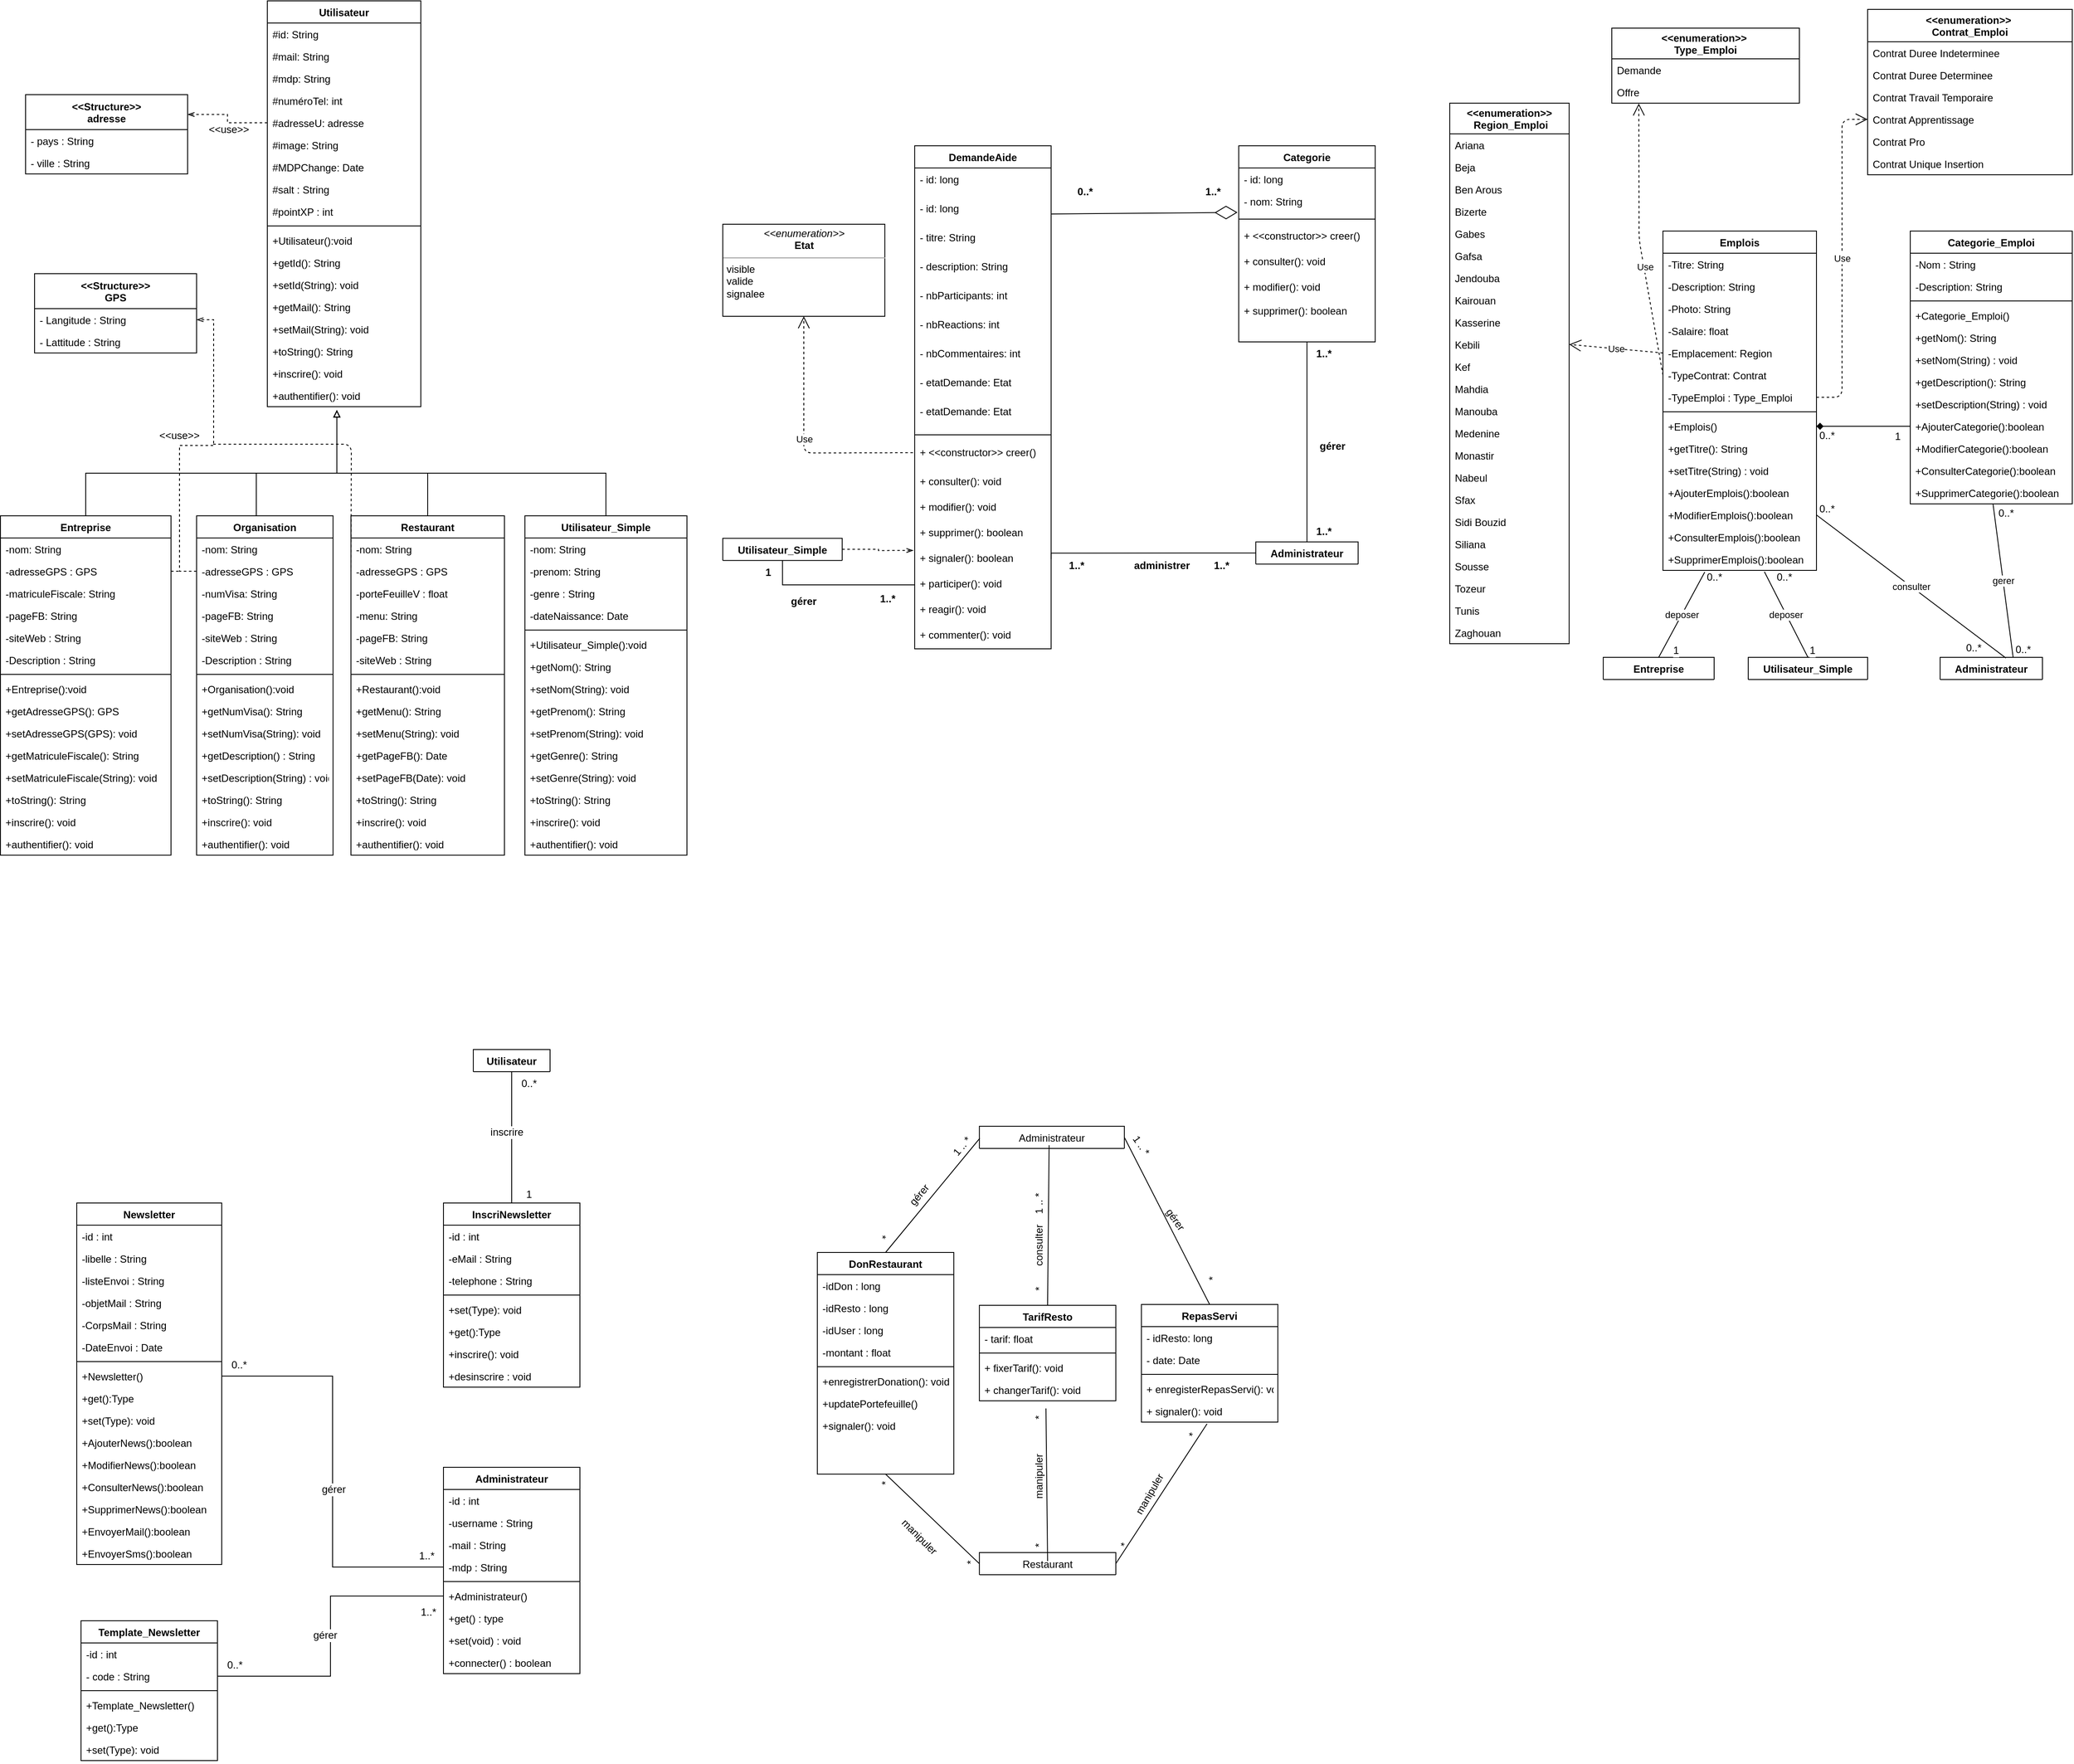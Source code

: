 <mxfile type="device" version="12.6.5"><diagram id="o4C04UhsFggY57IflprD" name="Page-1"><mxGraphModel grid="1" dx="4740" dy="2397" gridSize="10" guides="1" tooltips="1" connect="1" arrows="1" fold="1" page="1" pageScale="1" pageWidth="827" pageHeight="1169" math="0" shadow="0"><root><mxCell id="0"/><mxCell id="1" parent="0"/><mxCell id="cD38bGRQfmBlggYf-0ih-93" parent="1" edge="1" style="edgeStyle=orthogonalEdgeStyle;rounded=0;comic=0;orthogonalLoop=1;jettySize=auto;html=1;shadow=0;endArrow=block;endFill=0;fontSize=12;" source="cD38bGRQfmBlggYf-0ih-125"><mxGeometry as="geometry" relative="1"><mxPoint as="targetPoint" y="490" x="405"/><Array as="points"><mxPoint y="564" x="511.53"/><mxPoint y="564" x="404.53"/></Array></mxGeometry></mxCell><mxCell id="cD38bGRQfmBlggYf-0ih-91" parent="1" edge="1" style="edgeStyle=orthogonalEdgeStyle;rounded=0;comic=0;orthogonalLoop=1;jettySize=auto;html=1;shadow=0;endArrow=block;endFill=0;fontSize=12;" source="cD38bGRQfmBlggYf-0ih-172"><mxGeometry as="geometry" relative="1"><Array as="points"><mxPoint y="564" x="110.53"/><mxPoint y="564" x="404.53"/></Array><mxPoint as="targetPoint" y="490" x="405"/></mxGeometry></mxCell><mxCell id="cD38bGRQfmBlggYf-0ih-99" parent="1" edge="1" style="edgeStyle=orthogonalEdgeStyle;rounded=0;comic=0;orthogonalLoop=1;jettySize=auto;html=1;exitX=0.5;exitY=0;exitDx=0;exitDy=0;shadow=0;endArrow=block;endFill=0;fontSize=12;" source="cD38bGRQfmBlggYf-0ih-147"><mxGeometry as="geometry" relative="1"><Array as="points"><mxPoint y="564" x="310.53"/><mxPoint y="564" x="404.53"/></Array><mxPoint as="targetPoint" y="490" x="405"/></mxGeometry></mxCell><mxCell id="cD38bGRQfmBlggYf-0ih-37" value="Template_Newsletter" parent="1" style="swimlane;fontStyle=1;align=center;verticalAlign=top;childLayout=stackLayout;horizontal=1;startSize=26;horizontalStack=0;resizeParent=1;resizeParentMax=0;resizeLast=0;collapsible=1;marginBottom=0;" vertex="1"><mxGeometry as="geometry" y="1910" x="105" height="164" width="160"/></mxCell><mxCell id="cD38bGRQfmBlggYf-0ih-47" value="-id : int" parent="cD38bGRQfmBlggYf-0ih-37" style="text;strokeColor=none;fillColor=none;align=left;verticalAlign=top;spacingLeft=4;spacingRight=4;overflow=hidden;rotatable=0;points=[[0,0.5],[1,0.5]];portConstraint=eastwest;" vertex="1"><mxGeometry as="geometry" y="26" height="26" width="160"/></mxCell><mxCell id="cD38bGRQfmBlggYf-0ih-48" value="- code : String" parent="cD38bGRQfmBlggYf-0ih-37" style="text;strokeColor=none;fillColor=none;align=left;verticalAlign=top;spacingLeft=4;spacingRight=4;overflow=hidden;rotatable=0;points=[[0,0.5],[1,0.5]];portConstraint=eastwest;" vertex="1"><mxGeometry as="geometry" y="52" height="26" width="160"/></mxCell><mxCell id="cD38bGRQfmBlggYf-0ih-39" value="" parent="cD38bGRQfmBlggYf-0ih-37" style="line;strokeWidth=1;fillColor=none;align=left;verticalAlign=middle;spacingTop=-1;spacingLeft=3;spacingRight=3;rotatable=0;labelPosition=right;points=[];portConstraint=eastwest;" vertex="1"><mxGeometry as="geometry" y="78" height="8" width="160"/></mxCell><mxCell id="h23EH56eyNx38q2Bt4SV-38" value="+Template_Newsletter()" parent="cD38bGRQfmBlggYf-0ih-37" style="text;strokeColor=none;fillColor=none;align=left;verticalAlign=top;spacingLeft=4;spacingRight=4;overflow=hidden;rotatable=0;points=[[0,0.5],[1,0.5]];portConstraint=eastwest;" vertex="1"><mxGeometry as="geometry" y="86" height="26" width="160"/></mxCell><mxCell id="h23EH56eyNx38q2Bt4SV-39" value="+get():Type" parent="cD38bGRQfmBlggYf-0ih-37" style="text;strokeColor=none;fillColor=none;align=left;verticalAlign=top;spacingLeft=4;spacingRight=4;overflow=hidden;rotatable=0;points=[[0,0.5],[1,0.5]];portConstraint=eastwest;" vertex="1"><mxGeometry as="geometry" y="112" height="26" width="160"/></mxCell><mxCell id="h23EH56eyNx38q2Bt4SV-41" value="+set(Type): void" parent="cD38bGRQfmBlggYf-0ih-37" style="text;strokeColor=none;fillColor=none;align=left;verticalAlign=top;spacingLeft=4;spacingRight=4;overflow=hidden;rotatable=0;points=[[0,0.5],[1,0.5]];portConstraint=eastwest;" vertex="1"><mxGeometry as="geometry" y="138" height="26" width="160"/></mxCell><mxCell id="h23EH56eyNx38q2Bt4SV-23" parent="1" edge="1" style="edgeStyle=orthogonalEdgeStyle;rounded=0;orthogonalLoop=1;jettySize=auto;html=1;exitX=0.5;exitY=0;exitDx=0;exitDy=0;entryX=0.5;entryY=1;entryDx=0;entryDy=0;endArrow=none;endFill=0;" source="cD38bGRQfmBlggYf-0ih-41" target="h23EH56eyNx38q2Bt4SV-4"><mxGeometry as="geometry" relative="1"/></mxCell><mxCell id="cD38bGRQfmBlggYf-0ih-41" value="InscriNewsletter" parent="1" style="swimlane;fontStyle=1;align=center;verticalAlign=top;childLayout=stackLayout;horizontal=1;startSize=26;horizontalStack=0;resizeParent=1;resizeParentMax=0;resizeLast=0;collapsible=1;marginBottom=0;" vertex="1"><mxGeometry as="geometry" y="1420" x="530" height="216" width="160"/></mxCell><mxCell id="cD38bGRQfmBlggYf-0ih-42" value="-id : int" parent="cD38bGRQfmBlggYf-0ih-41" style="text;strokeColor=none;fillColor=none;align=left;verticalAlign=top;spacingLeft=4;spacingRight=4;overflow=hidden;rotatable=0;points=[[0,0.5],[1,0.5]];portConstraint=eastwest;" vertex="1"><mxGeometry as="geometry" y="26" height="26" width="160"/></mxCell><mxCell id="1KMbmJfOyxeo6E1u1jon-64" value="-eMail : String" parent="cD38bGRQfmBlggYf-0ih-41" style="text;strokeColor=none;fillColor=none;align=left;verticalAlign=top;spacingLeft=4;spacingRight=4;overflow=hidden;rotatable=0;points=[[0,0.5],[1,0.5]];portConstraint=eastwest;" vertex="1"><mxGeometry as="geometry" y="52" height="26" width="160"/></mxCell><mxCell id="1KMbmJfOyxeo6E1u1jon-65" value="-telephone : String" parent="cD38bGRQfmBlggYf-0ih-41" style="text;strokeColor=none;fillColor=none;align=left;verticalAlign=top;spacingLeft=4;spacingRight=4;overflow=hidden;rotatable=0;points=[[0,0.5],[1,0.5]];portConstraint=eastwest;" vertex="1"><mxGeometry as="geometry" y="78" height="26" width="160"/></mxCell><mxCell id="cD38bGRQfmBlggYf-0ih-43" value="" parent="cD38bGRQfmBlggYf-0ih-41" style="line;strokeWidth=1;fillColor=none;align=left;verticalAlign=middle;spacingTop=-1;spacingLeft=3;spacingRight=3;rotatable=0;labelPosition=right;points=[];portConstraint=eastwest;" vertex="1"><mxGeometry as="geometry" y="104" height="8" width="160"/></mxCell><mxCell id="1KMbmJfOyxeo6E1u1jon-67" value="+set(Type): void" parent="cD38bGRQfmBlggYf-0ih-41" style="text;strokeColor=none;fillColor=none;align=left;verticalAlign=top;spacingLeft=4;spacingRight=4;overflow=hidden;rotatable=0;points=[[0,0.5],[1,0.5]];portConstraint=eastwest;" vertex="1"><mxGeometry as="geometry" y="112" height="26" width="160"/></mxCell><mxCell id="1KMbmJfOyxeo6E1u1jon-75" value="+get():Type" parent="cD38bGRQfmBlggYf-0ih-41" style="text;strokeColor=none;fillColor=none;align=left;verticalAlign=top;spacingLeft=4;spacingRight=4;overflow=hidden;rotatable=0;points=[[0,0.5],[1,0.5]];portConstraint=eastwest;" vertex="1"><mxGeometry as="geometry" y="138" height="26" width="160"/></mxCell><mxCell id="1KMbmJfOyxeo6E1u1jon-66" value="+inscrire(): void" parent="cD38bGRQfmBlggYf-0ih-41" style="text;strokeColor=none;fillColor=none;align=left;verticalAlign=top;spacingLeft=4;spacingRight=4;overflow=hidden;rotatable=0;points=[[0,0.5],[1,0.5]];portConstraint=eastwest;" vertex="1"><mxGeometry as="geometry" y="164" height="26" width="160"/></mxCell><mxCell id="1KMbmJfOyxeo6E1u1jon-76" value="+desinscrire : void" parent="cD38bGRQfmBlggYf-0ih-41" style="text;strokeColor=none;fillColor=none;align=left;verticalAlign=top;spacingLeft=4;spacingRight=4;overflow=hidden;rotatable=0;points=[[0,0.5],[1,0.5]];portConstraint=eastwest;" vertex="1"><mxGeometry as="geometry" y="190" height="26" width="160"/></mxCell><mxCell id="cD38bGRQfmBlggYf-0ih-61" value="Utilisateur" parent="1" style="swimlane;fontStyle=1;childLayout=stackLayout;horizontal=1;startSize=26;horizontalStack=0;resizeParent=1;resizeParentMax=0;resizeLast=0;collapsible=1;marginBottom=0;rounded=0;shadow=0;glass=0;comic=0;strokeWidth=1;fontSize=12;" vertex="1"><mxGeometry as="geometry" y="10" x="323.47" height="476" width="180"><mxRectangle as="alternateBounds" y="10" x="390" height="26" width="90"/></mxGeometry></mxCell><mxCell id="cD38bGRQfmBlggYf-0ih-62" value="#id: String" parent="cD38bGRQfmBlggYf-0ih-61" style="text;strokeColor=none;fillColor=none;align=left;verticalAlign=top;spacingLeft=4;spacingRight=4;overflow=hidden;rotatable=0;points=[[0,0.5],[1,0.5]];portConstraint=eastwest;rounded=0;shadow=0;glass=0;comic=0;fontSize=12;" vertex="1"><mxGeometry as="geometry" y="26" height="26" width="180"/></mxCell><mxCell id="cD38bGRQfmBlggYf-0ih-63" value="#mail: String" parent="cD38bGRQfmBlggYf-0ih-61" style="text;strokeColor=none;fillColor=none;align=left;verticalAlign=top;spacingLeft=4;spacingRight=4;overflow=hidden;rotatable=0;points=[[0,0.5],[1,0.5]];portConstraint=eastwest;rounded=0;shadow=0;glass=0;comic=0;fontSize=12;" vertex="1"><mxGeometry as="geometry" y="52" height="26" width="180"/></mxCell><mxCell id="cD38bGRQfmBlggYf-0ih-64" value="#mdp: String" parent="cD38bGRQfmBlggYf-0ih-61" style="text;strokeColor=none;fillColor=none;align=left;verticalAlign=top;spacingLeft=4;spacingRight=4;overflow=hidden;rotatable=0;points=[[0,0.5],[1,0.5]];portConstraint=eastwest;rounded=0;shadow=0;glass=0;comic=0;fontSize=12;" vertex="1"><mxGeometry as="geometry" y="78" height="26" width="180"/></mxCell><mxCell id="cD38bGRQfmBlggYf-0ih-65" value="#numéroTel: int" parent="cD38bGRQfmBlggYf-0ih-61" style="text;strokeColor=none;fillColor=none;align=left;verticalAlign=top;spacingLeft=4;spacingRight=4;overflow=hidden;rotatable=0;points=[[0,0.5],[1,0.5]];portConstraint=eastwest;rounded=0;shadow=0;glass=0;comic=0;fontSize=12;" vertex="1"><mxGeometry as="geometry" y="104" height="26" width="180"/></mxCell><mxCell id="cD38bGRQfmBlggYf-0ih-66" value="#adresseU: adresse" parent="cD38bGRQfmBlggYf-0ih-61" style="text;strokeColor=none;fillColor=none;align=left;verticalAlign=top;spacingLeft=4;spacingRight=4;overflow=hidden;rotatable=0;points=[[0,0.5],[1,0.5]];portConstraint=eastwest;rounded=0;shadow=0;glass=0;comic=0;fontSize=12;" vertex="1"><mxGeometry as="geometry" y="130" height="26" width="180"/></mxCell><mxCell id="cD38bGRQfmBlggYf-0ih-67" value="#image: String" parent="cD38bGRQfmBlggYf-0ih-61" style="text;strokeColor=none;fillColor=none;align=left;verticalAlign=top;spacingLeft=4;spacingRight=4;overflow=hidden;rotatable=0;points=[[0,0.5],[1,0.5]];portConstraint=eastwest;rounded=0;shadow=0;glass=0;comic=0;fontSize=12;" vertex="1"><mxGeometry as="geometry" y="156" height="26" width="180"/></mxCell><mxCell id="cD38bGRQfmBlggYf-0ih-68" value="#MDPChange: Date" parent="cD38bGRQfmBlggYf-0ih-61" style="text;strokeColor=none;fillColor=none;align=left;verticalAlign=top;spacingLeft=4;spacingRight=4;overflow=hidden;rotatable=0;points=[[0,0.5],[1,0.5]];portConstraint=eastwest;rounded=0;shadow=0;glass=0;comic=0;fontSize=12;" vertex="1"><mxGeometry as="geometry" y="182" height="26" width="180"/></mxCell><mxCell id="cD38bGRQfmBlggYf-0ih-69" value="#salt : String" parent="cD38bGRQfmBlggYf-0ih-61" style="text;strokeColor=none;fillColor=none;align=left;verticalAlign=top;spacingLeft=4;spacingRight=4;overflow=hidden;rotatable=0;points=[[0,0.5],[1,0.5]];portConstraint=eastwest;rounded=0;shadow=0;glass=0;comic=0;fontSize=12;" vertex="1"><mxGeometry as="geometry" y="208" height="26" width="180"/></mxCell><mxCell id="1KMbmJfOyxeo6E1u1jon-4" value="#pointXP : int" parent="cD38bGRQfmBlggYf-0ih-61" style="text;strokeColor=none;fillColor=none;align=left;verticalAlign=top;spacingLeft=4;spacingRight=4;overflow=hidden;rotatable=0;points=[[0,0.5],[1,0.5]];portConstraint=eastwest;rounded=0;shadow=0;glass=0;comic=0;fontSize=12;" vertex="1"><mxGeometry as="geometry" y="234" height="26" width="180"/></mxCell><mxCell id="cD38bGRQfmBlggYf-0ih-70" value="" parent="cD38bGRQfmBlggYf-0ih-61" style="line;strokeWidth=1;fillColor=none;align=left;verticalAlign=middle;spacingTop=-1;spacingLeft=3;spacingRight=3;rotatable=0;labelPosition=right;points=[];portConstraint=eastwest;rounded=0;shadow=0;glass=0;comic=0;fontSize=12;" vertex="1"><mxGeometry as="geometry" y="260" height="8" width="180"/></mxCell><mxCell id="cD38bGRQfmBlggYf-0ih-71" value="+Utilisateur():void" parent="cD38bGRQfmBlggYf-0ih-61" style="text;strokeColor=none;fillColor=none;align=left;verticalAlign=top;spacingLeft=4;spacingRight=4;overflow=hidden;rotatable=0;points=[[0,0.5],[1,0.5]];portConstraint=eastwest;rounded=0;shadow=0;glass=0;comic=0;fontSize=12;" vertex="1"><mxGeometry as="geometry" y="268" height="26" width="180"/></mxCell><mxCell id="cD38bGRQfmBlggYf-0ih-72" value="+getId(): String" parent="cD38bGRQfmBlggYf-0ih-61" style="text;strokeColor=none;fillColor=none;align=left;verticalAlign=top;spacingLeft=4;spacingRight=4;overflow=hidden;rotatable=0;points=[[0,0.5],[1,0.5]];portConstraint=eastwest;rounded=0;shadow=0;glass=0;comic=0;fontSize=12;" vertex="1"><mxGeometry as="geometry" y="294" height="26" width="180"/></mxCell><mxCell id="cD38bGRQfmBlggYf-0ih-73" value="+setId(String): void" parent="cD38bGRQfmBlggYf-0ih-61" style="text;strokeColor=none;fillColor=none;align=left;verticalAlign=top;spacingLeft=4;spacingRight=4;overflow=hidden;rotatable=0;points=[[0,0.5],[1,0.5]];portConstraint=eastwest;rounded=0;shadow=0;glass=0;comic=0;fontSize=12;" vertex="1"><mxGeometry as="geometry" y="320" height="26" width="180"/></mxCell><mxCell id="cD38bGRQfmBlggYf-0ih-74" value="+getMail(): String" parent="cD38bGRQfmBlggYf-0ih-61" style="text;strokeColor=none;fillColor=none;align=left;verticalAlign=top;spacingLeft=4;spacingRight=4;overflow=hidden;rotatable=0;points=[[0,0.5],[1,0.5]];portConstraint=eastwest;rounded=0;shadow=0;glass=0;comic=0;fontSize=12;" vertex="1"><mxGeometry as="geometry" y="346" height="26" width="180"/></mxCell><mxCell id="cD38bGRQfmBlggYf-0ih-75" value="+setMail(String): void" parent="cD38bGRQfmBlggYf-0ih-61" style="text;strokeColor=none;fillColor=none;align=left;verticalAlign=top;spacingLeft=4;spacingRight=4;overflow=hidden;rotatable=0;points=[[0,0.5],[1,0.5]];portConstraint=eastwest;rounded=0;shadow=0;glass=0;comic=0;fontSize=12;" vertex="1"><mxGeometry as="geometry" y="372" height="26" width="180"/></mxCell><mxCell id="cD38bGRQfmBlggYf-0ih-88" value="+toString(): String" parent="cD38bGRQfmBlggYf-0ih-61" style="text;strokeColor=none;fillColor=none;align=left;verticalAlign=top;spacingLeft=4;spacingRight=4;overflow=hidden;rotatable=0;points=[[0,0.5],[1,0.5]];portConstraint=eastwest;rounded=0;shadow=0;glass=0;comic=0;fontSize=12;" vertex="1"><mxGeometry as="geometry" y="398" height="26" width="180"/></mxCell><mxCell id="cD38bGRQfmBlggYf-0ih-89" value="+inscrire(): void" parent="cD38bGRQfmBlggYf-0ih-61" style="text;strokeColor=none;fillColor=none;align=left;verticalAlign=top;spacingLeft=4;spacingRight=4;overflow=hidden;rotatable=0;points=[[0,0.5],[1,0.5]];portConstraint=eastwest;rounded=0;shadow=0;glass=0;comic=0;fontSize=12;" vertex="1"><mxGeometry as="geometry" y="424" height="26" width="180"/></mxCell><mxCell id="1KMbmJfOyxeo6E1u1jon-28" value="+authentifier(): void" parent="cD38bGRQfmBlggYf-0ih-61" style="text;strokeColor=none;fillColor=none;align=left;verticalAlign=top;spacingLeft=4;spacingRight=4;overflow=hidden;rotatable=0;points=[[0,0.5],[1,0.5]];portConstraint=eastwest;rounded=0;shadow=0;glass=0;comic=0;fontSize=12;" vertex="1"><mxGeometry as="geometry" y="450" height="26" width="180"/></mxCell><mxCell id="cD38bGRQfmBlggYf-0ih-124" parent="1" edge="1" style="edgeStyle=orthogonalEdgeStyle;rounded=0;comic=0;orthogonalLoop=1;jettySize=auto;html=1;exitX=0.5;exitY=0;exitDx=0;exitDy=0;shadow=0;endArrow=block;endFill=0;fontSize=12;" source="cD38bGRQfmBlggYf-0ih-101"><mxGeometry as="geometry" relative="1"><Array as="points"><mxPoint y="564" x="721"/><mxPoint y="564" x="405"/></Array><mxPoint as="targetPoint" y="490" x="405"/></mxGeometry></mxCell><mxCell id="cD38bGRQfmBlggYf-0ih-101" value="Utilisateur_Simple" parent="1" style="swimlane;fontStyle=1;childLayout=stackLayout;horizontal=1;startSize=26;horizontalStack=0;resizeParent=1;resizeParentMax=0;resizeLast=0;collapsible=1;marginBottom=0;rounded=0;shadow=0;glass=0;comic=0;strokeWidth=1;fontSize=12;" vertex="1"><mxGeometry as="geometry" y="614" x="625.53" height="398" width="190"/></mxCell><mxCell id="cD38bGRQfmBlggYf-0ih-102" value="-nom: String" parent="cD38bGRQfmBlggYf-0ih-101" style="text;strokeColor=none;fillColor=none;align=left;verticalAlign=top;spacingLeft=4;spacingRight=4;overflow=hidden;rotatable=0;points=[[0,0.5],[1,0.5]];portConstraint=eastwest;rounded=0;shadow=0;glass=0;comic=0;fontSize=12;" vertex="1"><mxGeometry as="geometry" y="26" height="26" width="190"/></mxCell><mxCell id="cD38bGRQfmBlggYf-0ih-103" value="-prenom: String" parent="cD38bGRQfmBlggYf-0ih-101" style="text;strokeColor=none;fillColor=none;align=left;verticalAlign=top;spacingLeft=4;spacingRight=4;overflow=hidden;rotatable=0;points=[[0,0.5],[1,0.5]];portConstraint=eastwest;rounded=0;shadow=0;glass=0;comic=0;fontSize=12;" vertex="1"><mxGeometry as="geometry" y="52" height="26" width="190"/></mxCell><mxCell id="cD38bGRQfmBlggYf-0ih-105" value="-genre : String" parent="cD38bGRQfmBlggYf-0ih-101" style="text;strokeColor=none;fillColor=none;align=left;verticalAlign=top;spacingLeft=4;spacingRight=4;overflow=hidden;rotatable=0;points=[[0,0.5],[1,0.5]];portConstraint=eastwest;rounded=0;shadow=0;glass=0;comic=0;fontSize=12;" vertex="1"><mxGeometry as="geometry" y="78" height="26" width="190"/></mxCell><mxCell id="cD38bGRQfmBlggYf-0ih-106" value="-dateNaissance: Date" parent="cD38bGRQfmBlggYf-0ih-101" style="text;strokeColor=none;fillColor=none;align=left;verticalAlign=top;spacingLeft=4;spacingRight=4;overflow=hidden;rotatable=0;points=[[0,0.5],[1,0.5]];portConstraint=eastwest;rounded=0;shadow=0;glass=0;comic=0;fontSize=12;" vertex="1"><mxGeometry as="geometry" y="104" height="26" width="190"/></mxCell><mxCell id="cD38bGRQfmBlggYf-0ih-108" value="" parent="cD38bGRQfmBlggYf-0ih-101" style="line;strokeWidth=1;fillColor=none;align=left;verticalAlign=middle;spacingTop=-1;spacingLeft=3;spacingRight=3;rotatable=0;labelPosition=right;points=[];portConstraint=eastwest;rounded=0;shadow=0;glass=0;comic=0;fontSize=12;" vertex="1"><mxGeometry as="geometry" y="130" height="8" width="190"/></mxCell><mxCell id="cD38bGRQfmBlggYf-0ih-109" value="+Utilisateur_Simple():void" parent="cD38bGRQfmBlggYf-0ih-101" style="text;strokeColor=none;fillColor=none;align=left;verticalAlign=top;spacingLeft=4;spacingRight=4;overflow=hidden;rotatable=0;points=[[0,0.5],[1,0.5]];portConstraint=eastwest;rounded=0;shadow=0;glass=0;comic=0;fontSize=12;" vertex="1"><mxGeometry as="geometry" y="138" height="26" width="190"/></mxCell><mxCell id="cD38bGRQfmBlggYf-0ih-110" value="+getNom(): String" parent="cD38bGRQfmBlggYf-0ih-101" style="text;strokeColor=none;fillColor=none;align=left;verticalAlign=top;spacingLeft=4;spacingRight=4;overflow=hidden;rotatable=0;points=[[0,0.5],[1,0.5]];portConstraint=eastwest;rounded=0;shadow=0;glass=0;comic=0;fontSize=12;" vertex="1"><mxGeometry as="geometry" y="164" height="26" width="190"/></mxCell><mxCell id="cD38bGRQfmBlggYf-0ih-111" value="+setNom(String): void" parent="cD38bGRQfmBlggYf-0ih-101" style="text;strokeColor=none;fillColor=none;align=left;verticalAlign=top;spacingLeft=4;spacingRight=4;overflow=hidden;rotatable=0;points=[[0,0.5],[1,0.5]];portConstraint=eastwest;rounded=0;shadow=0;glass=0;comic=0;fontSize=12;" vertex="1"><mxGeometry as="geometry" y="190" height="26" width="190"/></mxCell><mxCell id="cD38bGRQfmBlggYf-0ih-112" value="+getPrenom(): String" parent="cD38bGRQfmBlggYf-0ih-101" style="text;strokeColor=none;fillColor=none;align=left;verticalAlign=top;spacingLeft=4;spacingRight=4;overflow=hidden;rotatable=0;points=[[0,0.5],[1,0.5]];portConstraint=eastwest;rounded=0;shadow=0;glass=0;comic=0;fontSize=12;" vertex="1"><mxGeometry as="geometry" y="216" height="26" width="190"/></mxCell><mxCell id="cD38bGRQfmBlggYf-0ih-113" value="+setPrenom(String): void" parent="cD38bGRQfmBlggYf-0ih-101" style="text;strokeColor=none;fillColor=none;align=left;verticalAlign=top;spacingLeft=4;spacingRight=4;overflow=hidden;rotatable=0;points=[[0,0.5],[1,0.5]];portConstraint=eastwest;rounded=0;shadow=0;glass=0;comic=0;fontSize=12;" vertex="1"><mxGeometry as="geometry" y="242" height="26" width="190"/></mxCell><mxCell id="cD38bGRQfmBlggYf-0ih-116" value="+getGenre(): String" parent="cD38bGRQfmBlggYf-0ih-101" style="text;strokeColor=none;fillColor=none;align=left;verticalAlign=top;spacingLeft=4;spacingRight=4;overflow=hidden;rotatable=0;points=[[0,0.5],[1,0.5]];portConstraint=eastwest;rounded=0;shadow=0;glass=0;comic=0;fontSize=12;" vertex="1"><mxGeometry as="geometry" y="268" height="26" width="190"/></mxCell><mxCell id="cD38bGRQfmBlggYf-0ih-117" value="+setGenre(String): void" parent="cD38bGRQfmBlggYf-0ih-101" style="text;strokeColor=none;fillColor=none;align=left;verticalAlign=top;spacingLeft=4;spacingRight=4;overflow=hidden;rotatable=0;points=[[0,0.5],[1,0.5]];portConstraint=eastwest;rounded=0;shadow=0;glass=0;comic=0;fontSize=12;" vertex="1"><mxGeometry as="geometry" y="294" height="26" width="190"/></mxCell><mxCell id="cD38bGRQfmBlggYf-0ih-122" value="+toString(): String" parent="cD38bGRQfmBlggYf-0ih-101" style="text;strokeColor=none;fillColor=none;align=left;verticalAlign=top;spacingLeft=4;spacingRight=4;overflow=hidden;rotatable=0;points=[[0,0.5],[1,0.5]];portConstraint=eastwest;rounded=0;shadow=0;glass=0;comic=0;fontSize=12;" vertex="1"><mxGeometry as="geometry" y="320" height="26" width="190"/></mxCell><mxCell id="1KMbmJfOyxeo6E1u1jon-35" value="+inscrire(): void" parent="cD38bGRQfmBlggYf-0ih-101" style="text;strokeColor=none;fillColor=none;align=left;verticalAlign=top;spacingLeft=4;spacingRight=4;overflow=hidden;rotatable=0;points=[[0,0.5],[1,0.5]];portConstraint=eastwest;rounded=0;shadow=0;glass=0;comic=0;fontSize=12;" vertex="1"><mxGeometry as="geometry" y="346" height="26" width="190"/></mxCell><mxCell id="1KMbmJfOyxeo6E1u1jon-36" value="+authentifier(): void" parent="cD38bGRQfmBlggYf-0ih-101" style="text;strokeColor=none;fillColor=none;align=left;verticalAlign=top;spacingLeft=4;spacingRight=4;overflow=hidden;rotatable=0;points=[[0,0.5],[1,0.5]];portConstraint=eastwest;rounded=0;shadow=0;glass=0;comic=0;fontSize=12;" vertex="1"><mxGeometry as="geometry" y="372" height="26" width="190"/></mxCell><mxCell id="cD38bGRQfmBlggYf-0ih-125" value="Restaurant" parent="1" style="swimlane;fontStyle=1;childLayout=stackLayout;horizontal=1;startSize=26;horizontalStack=0;resizeParent=1;resizeParentMax=0;resizeLast=0;collapsible=1;marginBottom=0;rounded=0;shadow=0;glass=0;comic=0;strokeWidth=1;fontSize=12;" vertex="1"><mxGeometry as="geometry" y="614" x="421.53" height="398" width="180"/></mxCell><mxCell id="cD38bGRQfmBlggYf-0ih-126" value="-nom: String" parent="cD38bGRQfmBlggYf-0ih-125" style="text;strokeColor=none;fillColor=none;align=left;verticalAlign=top;spacingLeft=4;spacingRight=4;overflow=hidden;rotatable=0;points=[[0,0.5],[1,0.5]];portConstraint=eastwest;rounded=0;shadow=0;glass=0;comic=0;fontSize=12;" vertex="1"><mxGeometry as="geometry" y="26" height="26" width="180"/></mxCell><mxCell id="cD38bGRQfmBlggYf-0ih-127" value="-adresseGPS : GPS" parent="cD38bGRQfmBlggYf-0ih-125" style="text;strokeColor=none;fillColor=none;align=left;verticalAlign=top;spacingLeft=4;spacingRight=4;overflow=hidden;rotatable=0;points=[[0,0.5],[1,0.5]];portConstraint=eastwest;rounded=0;shadow=0;glass=0;comic=0;fontSize=12;" vertex="1"><mxGeometry as="geometry" y="52" height="26" width="180"/></mxCell><mxCell id="cD38bGRQfmBlggYf-0ih-128" value="-porteFeuilleV : float" parent="cD38bGRQfmBlggYf-0ih-125" style="text;strokeColor=none;fillColor=none;align=left;verticalAlign=top;spacingLeft=4;spacingRight=4;overflow=hidden;rotatable=0;points=[[0,0.5],[1,0.5]];portConstraint=eastwest;rounded=0;shadow=0;glass=0;comic=0;fontSize=12;" vertex="1"><mxGeometry as="geometry" y="78" height="26" width="180"/></mxCell><mxCell id="cD38bGRQfmBlggYf-0ih-129" value="-menu: String" parent="cD38bGRQfmBlggYf-0ih-125" style="text;strokeColor=none;fillColor=none;align=left;verticalAlign=top;spacingLeft=4;spacingRight=4;overflow=hidden;rotatable=0;points=[[0,0.5],[1,0.5]];portConstraint=eastwest;rounded=0;shadow=0;glass=0;comic=0;fontSize=12;" vertex="1"><mxGeometry as="geometry" y="104" height="26" width="180"/></mxCell><mxCell id="cD38bGRQfmBlggYf-0ih-130" value="-pageFB: String" parent="cD38bGRQfmBlggYf-0ih-125" style="text;strokeColor=none;fillColor=none;align=left;verticalAlign=top;spacingLeft=4;spacingRight=4;overflow=hidden;rotatable=0;points=[[0,0.5],[1,0.5]];portConstraint=eastwest;rounded=0;shadow=0;glass=0;comic=0;fontSize=12;" vertex="1"><mxGeometry as="geometry" y="130" height="26" width="180"/></mxCell><mxCell id="cD38bGRQfmBlggYf-0ih-131" value="-siteWeb : String" parent="cD38bGRQfmBlggYf-0ih-125" style="text;strokeColor=none;fillColor=none;align=left;verticalAlign=top;spacingLeft=4;spacingRight=4;overflow=hidden;rotatable=0;points=[[0,0.5],[1,0.5]];portConstraint=eastwest;rounded=0;shadow=0;glass=0;comic=0;fontSize=12;" vertex="1"><mxGeometry as="geometry" y="156" height="26" width="180"/></mxCell><mxCell id="cD38bGRQfmBlggYf-0ih-132" value="" parent="cD38bGRQfmBlggYf-0ih-125" style="line;strokeWidth=1;fillColor=none;align=left;verticalAlign=middle;spacingTop=-1;spacingLeft=3;spacingRight=3;rotatable=0;labelPosition=right;points=[];portConstraint=eastwest;rounded=0;shadow=0;glass=0;comic=0;fontSize=12;" vertex="1"><mxGeometry as="geometry" y="182" height="8" width="180"/></mxCell><mxCell id="cD38bGRQfmBlggYf-0ih-133" value="+Restaurant():void" parent="cD38bGRQfmBlggYf-0ih-125" style="text;strokeColor=none;fillColor=none;align=left;verticalAlign=top;spacingLeft=4;spacingRight=4;overflow=hidden;rotatable=0;points=[[0,0.5],[1,0.5]];portConstraint=eastwest;rounded=0;shadow=0;glass=0;comic=0;fontSize=12;" vertex="1"><mxGeometry as="geometry" y="190" height="26" width="180"/></mxCell><mxCell id="cD38bGRQfmBlggYf-0ih-140" value="+getMenu(): String" parent="cD38bGRQfmBlggYf-0ih-125" style="text;strokeColor=none;fillColor=none;align=left;verticalAlign=top;spacingLeft=4;spacingRight=4;overflow=hidden;rotatable=0;points=[[0,0.5],[1,0.5]];portConstraint=eastwest;rounded=0;shadow=0;glass=0;comic=0;fontSize=12;" vertex="1"><mxGeometry as="geometry" y="216" height="26" width="180"/></mxCell><mxCell id="cD38bGRQfmBlggYf-0ih-141" value="+setMenu(String): void" parent="cD38bGRQfmBlggYf-0ih-125" style="text;strokeColor=none;fillColor=none;align=left;verticalAlign=top;spacingLeft=4;spacingRight=4;overflow=hidden;rotatable=0;points=[[0,0.5],[1,0.5]];portConstraint=eastwest;rounded=0;shadow=0;glass=0;comic=0;fontSize=12;" vertex="1"><mxGeometry as="geometry" y="242" height="26" width="180"/></mxCell><mxCell id="cD38bGRQfmBlggYf-0ih-142" value="+getPageFB(): Date" parent="cD38bGRQfmBlggYf-0ih-125" style="text;strokeColor=none;fillColor=none;align=left;verticalAlign=top;spacingLeft=4;spacingRight=4;overflow=hidden;rotatable=0;points=[[0,0.5],[1,0.5]];portConstraint=eastwest;rounded=0;shadow=0;glass=0;comic=0;fontSize=12;" vertex="1"><mxGeometry as="geometry" y="268" height="26" width="180"/></mxCell><mxCell id="cD38bGRQfmBlggYf-0ih-143" value="+setPageFB(Date): void" parent="cD38bGRQfmBlggYf-0ih-125" style="text;strokeColor=none;fillColor=none;align=left;verticalAlign=top;spacingLeft=4;spacingRight=4;overflow=hidden;rotatable=0;points=[[0,0.5],[1,0.5]];portConstraint=eastwest;rounded=0;shadow=0;glass=0;comic=0;fontSize=12;" vertex="1"><mxGeometry as="geometry" y="294" height="26" width="180"/></mxCell><mxCell id="cD38bGRQfmBlggYf-0ih-146" value="+toString(): String" parent="cD38bGRQfmBlggYf-0ih-125" style="text;strokeColor=none;fillColor=none;align=left;verticalAlign=top;spacingLeft=4;spacingRight=4;overflow=hidden;rotatable=0;points=[[0,0.5],[1,0.5]];portConstraint=eastwest;rounded=0;shadow=0;glass=0;comic=0;fontSize=12;" vertex="1"><mxGeometry as="geometry" y="320" height="26" width="180"/></mxCell><mxCell id="1KMbmJfOyxeo6E1u1jon-33" value="+inscrire(): void" parent="cD38bGRQfmBlggYf-0ih-125" style="text;strokeColor=none;fillColor=none;align=left;verticalAlign=top;spacingLeft=4;spacingRight=4;overflow=hidden;rotatable=0;points=[[0,0.5],[1,0.5]];portConstraint=eastwest;rounded=0;shadow=0;glass=0;comic=0;fontSize=12;" vertex="1"><mxGeometry as="geometry" y="346" height="26" width="180"/></mxCell><mxCell id="1KMbmJfOyxeo6E1u1jon-34" value="+authentifier(): void" parent="cD38bGRQfmBlggYf-0ih-125" style="text;strokeColor=none;fillColor=none;align=left;verticalAlign=top;spacingLeft=4;spacingRight=4;overflow=hidden;rotatable=0;points=[[0,0.5],[1,0.5]];portConstraint=eastwest;rounded=0;shadow=0;glass=0;comic=0;fontSize=12;" vertex="1"><mxGeometry as="geometry" y="372" height="26" width="180"/></mxCell><mxCell id="cD38bGRQfmBlggYf-0ih-147" value="Organisation" parent="1" style="swimlane;fontStyle=1;childLayout=stackLayout;horizontal=1;startSize=26;horizontalStack=0;resizeParent=1;resizeParentMax=0;resizeLast=0;collapsible=1;marginBottom=0;rounded=0;shadow=0;glass=0;comic=0;strokeWidth=1;fontSize=12;" vertex="1"><mxGeometry as="geometry" y="614" x="240.53" height="398" width="160"/></mxCell><mxCell id="cD38bGRQfmBlggYf-0ih-148" value="-nom: String" parent="cD38bGRQfmBlggYf-0ih-147" style="text;strokeColor=none;fillColor=none;align=left;verticalAlign=top;spacingLeft=4;spacingRight=4;overflow=hidden;rotatable=0;points=[[0,0.5],[1,0.5]];portConstraint=eastwest;rounded=0;shadow=0;glass=0;comic=0;fontSize=12;" vertex="1"><mxGeometry as="geometry" y="26" height="26" width="160"/></mxCell><mxCell id="cD38bGRQfmBlggYf-0ih-149" value="-adresseGPS : GPS" parent="cD38bGRQfmBlggYf-0ih-147" style="text;strokeColor=none;fillColor=none;align=left;verticalAlign=top;spacingLeft=4;spacingRight=4;overflow=hidden;rotatable=0;points=[[0,0.5],[1,0.5]];portConstraint=eastwest;rounded=0;shadow=0;glass=0;comic=0;fontSize=12;" vertex="1"><mxGeometry as="geometry" y="52" height="26" width="160"/></mxCell><mxCell id="cD38bGRQfmBlggYf-0ih-151" value="-numVisa: String" parent="cD38bGRQfmBlggYf-0ih-147" style="text;strokeColor=none;fillColor=none;align=left;verticalAlign=top;spacingLeft=4;spacingRight=4;overflow=hidden;rotatable=0;points=[[0,0.5],[1,0.5]];portConstraint=eastwest;rounded=0;shadow=0;glass=0;comic=0;fontSize=12;" vertex="1"><mxGeometry as="geometry" y="78" height="26" width="160"/></mxCell><mxCell id="cD38bGRQfmBlggYf-0ih-152" value="-pageFB: String" parent="cD38bGRQfmBlggYf-0ih-147" style="text;strokeColor=none;fillColor=none;align=left;verticalAlign=top;spacingLeft=4;spacingRight=4;overflow=hidden;rotatable=0;points=[[0,0.5],[1,0.5]];portConstraint=eastwest;rounded=0;shadow=0;glass=0;comic=0;fontSize=12;" vertex="1"><mxGeometry as="geometry" y="104" height="26" width="160"/></mxCell><mxCell id="cD38bGRQfmBlggYf-0ih-153" value="-siteWeb : String" parent="cD38bGRQfmBlggYf-0ih-147" style="text;strokeColor=none;fillColor=none;align=left;verticalAlign=top;spacingLeft=4;spacingRight=4;overflow=hidden;rotatable=0;points=[[0,0.5],[1,0.5]];portConstraint=eastwest;rounded=0;shadow=0;glass=0;comic=0;fontSize=12;" vertex="1"><mxGeometry as="geometry" y="130" height="26" width="160"/></mxCell><mxCell id="cD38bGRQfmBlggYf-0ih-154" value="-Description : String" parent="cD38bGRQfmBlggYf-0ih-147" style="text;strokeColor=none;fillColor=none;align=left;verticalAlign=top;spacingLeft=4;spacingRight=4;overflow=hidden;rotatable=0;points=[[0,0.5],[1,0.5]];portConstraint=eastwest;rounded=0;shadow=0;glass=0;comic=0;fontSize=12;" vertex="1"><mxGeometry as="geometry" y="156" height="26" width="160"/></mxCell><mxCell id="cD38bGRQfmBlggYf-0ih-155" value="" parent="cD38bGRQfmBlggYf-0ih-147" style="line;strokeWidth=1;fillColor=none;align=left;verticalAlign=middle;spacingTop=-1;spacingLeft=3;spacingRight=3;rotatable=0;labelPosition=right;points=[];portConstraint=eastwest;rounded=0;shadow=0;glass=0;comic=0;fontSize=12;" vertex="1"><mxGeometry as="geometry" y="182" height="8" width="160"/></mxCell><mxCell id="cD38bGRQfmBlggYf-0ih-156" value="+Organisation():void" parent="cD38bGRQfmBlggYf-0ih-147" style="text;strokeColor=none;fillColor=none;align=left;verticalAlign=top;spacingLeft=4;spacingRight=4;overflow=hidden;rotatable=0;points=[[0,0.5],[1,0.5]];portConstraint=eastwest;rounded=0;shadow=0;glass=0;comic=0;fontSize=12;" vertex="1"><mxGeometry as="geometry" y="190" height="26" width="160"/></mxCell><mxCell id="cD38bGRQfmBlggYf-0ih-163" value="+getNumVisa(): String" parent="cD38bGRQfmBlggYf-0ih-147" style="text;strokeColor=none;fillColor=none;align=left;verticalAlign=top;spacingLeft=4;spacingRight=4;overflow=hidden;rotatable=0;points=[[0,0.5],[1,0.5]];portConstraint=eastwest;rounded=0;shadow=0;glass=0;comic=0;fontSize=12;" vertex="1"><mxGeometry as="geometry" y="216" height="26" width="160"/></mxCell><mxCell id="cD38bGRQfmBlggYf-0ih-164" value="+setNumVisa(String): void" parent="cD38bGRQfmBlggYf-0ih-147" style="text;strokeColor=none;fillColor=none;align=left;verticalAlign=top;spacingLeft=4;spacingRight=4;overflow=hidden;rotatable=0;points=[[0,0.5],[1,0.5]];portConstraint=eastwest;rounded=0;shadow=0;glass=0;comic=0;fontSize=12;" vertex="1"><mxGeometry as="geometry" y="242" height="26" width="160"/></mxCell><mxCell id="cD38bGRQfmBlggYf-0ih-169" value="+getDescription() : String" parent="cD38bGRQfmBlggYf-0ih-147" style="text;strokeColor=none;fillColor=none;align=left;verticalAlign=top;spacingLeft=4;spacingRight=4;overflow=hidden;rotatable=0;points=[[0,0.5],[1,0.5]];portConstraint=eastwest;rounded=0;shadow=0;glass=0;comic=0;fontSize=12;" vertex="1"><mxGeometry as="geometry" y="268" height="26" width="160"/></mxCell><mxCell id="cD38bGRQfmBlggYf-0ih-170" value="+setDescription(String) : void" parent="cD38bGRQfmBlggYf-0ih-147" style="text;strokeColor=none;fillColor=none;align=left;verticalAlign=top;spacingLeft=4;spacingRight=4;overflow=hidden;rotatable=0;points=[[0,0.5],[1,0.5]];portConstraint=eastwest;rounded=0;shadow=0;glass=0;comic=0;fontSize=12;" vertex="1"><mxGeometry as="geometry" y="294" height="26" width="160"/></mxCell><mxCell id="cD38bGRQfmBlggYf-0ih-171" value="+toString(): String" parent="cD38bGRQfmBlggYf-0ih-147" style="text;strokeColor=none;fillColor=none;align=left;verticalAlign=top;spacingLeft=4;spacingRight=4;overflow=hidden;rotatable=0;points=[[0,0.5],[1,0.5]];portConstraint=eastwest;rounded=0;shadow=0;glass=0;comic=0;fontSize=12;" vertex="1"><mxGeometry as="geometry" y="320" height="26" width="160"/></mxCell><mxCell id="1KMbmJfOyxeo6E1u1jon-31" value="+inscrire(): void" parent="cD38bGRQfmBlggYf-0ih-147" style="text;strokeColor=none;fillColor=none;align=left;verticalAlign=top;spacingLeft=4;spacingRight=4;overflow=hidden;rotatable=0;points=[[0,0.5],[1,0.5]];portConstraint=eastwest;rounded=0;shadow=0;glass=0;comic=0;fontSize=12;" vertex="1"><mxGeometry as="geometry" y="346" height="26" width="160"/></mxCell><mxCell id="1KMbmJfOyxeo6E1u1jon-32" value="+authentifier(): void" parent="cD38bGRQfmBlggYf-0ih-147" style="text;strokeColor=none;fillColor=none;align=left;verticalAlign=top;spacingLeft=4;spacingRight=4;overflow=hidden;rotatable=0;points=[[0,0.5],[1,0.5]];portConstraint=eastwest;rounded=0;shadow=0;glass=0;comic=0;fontSize=12;" vertex="1"><mxGeometry as="geometry" y="372" height="26" width="160"/></mxCell><mxCell id="cD38bGRQfmBlggYf-0ih-172" value="Entreprise" parent="1" style="swimlane;fontStyle=1;childLayout=stackLayout;horizontal=1;startSize=26;horizontalStack=0;resizeParent=1;resizeParentMax=0;resizeLast=0;collapsible=1;marginBottom=0;rounded=0;shadow=0;glass=0;comic=0;strokeWidth=1;fontSize=12;" vertex="1"><mxGeometry as="geometry" y="614" x="10.53" height="398" width="200"/></mxCell><mxCell id="cD38bGRQfmBlggYf-0ih-173" value="-nom: String" parent="cD38bGRQfmBlggYf-0ih-172" style="text;strokeColor=none;fillColor=none;align=left;verticalAlign=top;spacingLeft=4;spacingRight=4;overflow=hidden;rotatable=0;points=[[0,0.5],[1,0.5]];portConstraint=eastwest;rounded=0;shadow=0;glass=0;comic=0;fontSize=12;" vertex="1"><mxGeometry as="geometry" y="26" height="26" width="200"/></mxCell><mxCell id="cD38bGRQfmBlggYf-0ih-174" value="-adresseGPS : GPS" parent="cD38bGRQfmBlggYf-0ih-172" style="text;strokeColor=none;fillColor=none;align=left;verticalAlign=top;spacingLeft=4;spacingRight=4;overflow=hidden;rotatable=0;points=[[0,0.5],[1,0.5]];portConstraint=eastwest;rounded=0;shadow=0;glass=0;comic=0;fontSize=12;" vertex="1"><mxGeometry as="geometry" y="52" height="26" width="200"/></mxCell><mxCell id="cD38bGRQfmBlggYf-0ih-176" value="-matriculeFiscale: String" parent="cD38bGRQfmBlggYf-0ih-172" style="text;strokeColor=none;fillColor=none;align=left;verticalAlign=top;spacingLeft=4;spacingRight=4;overflow=hidden;rotatable=0;points=[[0,0.5],[1,0.5]];portConstraint=eastwest;rounded=0;shadow=0;glass=0;comic=0;fontSize=12;" vertex="1"><mxGeometry as="geometry" y="78" height="26" width="200"/></mxCell><mxCell id="cD38bGRQfmBlggYf-0ih-177" value="-pageFB: String" parent="cD38bGRQfmBlggYf-0ih-172" style="text;strokeColor=none;fillColor=none;align=left;verticalAlign=top;spacingLeft=4;spacingRight=4;overflow=hidden;rotatable=0;points=[[0,0.5],[1,0.5]];portConstraint=eastwest;rounded=0;shadow=0;glass=0;comic=0;fontSize=12;" vertex="1"><mxGeometry as="geometry" y="104" height="26" width="200"/></mxCell><mxCell id="cD38bGRQfmBlggYf-0ih-178" value="-siteWeb : String" parent="cD38bGRQfmBlggYf-0ih-172" style="text;strokeColor=none;fillColor=none;align=left;verticalAlign=top;spacingLeft=4;spacingRight=4;overflow=hidden;rotatable=0;points=[[0,0.5],[1,0.5]];portConstraint=eastwest;rounded=0;shadow=0;glass=0;comic=0;fontSize=12;" vertex="1"><mxGeometry as="geometry" y="130" height="26" width="200"/></mxCell><mxCell id="cD38bGRQfmBlggYf-0ih-179" value="-Description : String" parent="cD38bGRQfmBlggYf-0ih-172" style="text;strokeColor=none;fillColor=none;align=left;verticalAlign=top;spacingLeft=4;spacingRight=4;overflow=hidden;rotatable=0;points=[[0,0.5],[1,0.5]];portConstraint=eastwest;rounded=0;shadow=0;glass=0;comic=0;fontSize=12;" vertex="1"><mxGeometry as="geometry" y="156" height="26" width="200"/></mxCell><mxCell id="cD38bGRQfmBlggYf-0ih-180" value="" parent="cD38bGRQfmBlggYf-0ih-172" style="line;strokeWidth=1;fillColor=none;align=left;verticalAlign=middle;spacingTop=-1;spacingLeft=3;spacingRight=3;rotatable=0;labelPosition=right;points=[];portConstraint=eastwest;rounded=0;shadow=0;glass=0;comic=0;fontSize=12;" vertex="1"><mxGeometry as="geometry" y="182" height="8" width="200"/></mxCell><mxCell id="cD38bGRQfmBlggYf-0ih-181" value="+Entreprise():void" parent="cD38bGRQfmBlggYf-0ih-172" style="text;strokeColor=none;fillColor=none;align=left;verticalAlign=top;spacingLeft=4;spacingRight=4;overflow=hidden;rotatable=0;points=[[0,0.5],[1,0.5]];portConstraint=eastwest;rounded=0;shadow=0;glass=0;comic=0;fontSize=12;" vertex="1"><mxGeometry as="geometry" y="190" height="26" width="200"/></mxCell><mxCell id="cD38bGRQfmBlggYf-0ih-184" value="+getAdresseGPS(): GPS" parent="cD38bGRQfmBlggYf-0ih-172" style="text;strokeColor=none;fillColor=none;align=left;verticalAlign=top;spacingLeft=4;spacingRight=4;overflow=hidden;rotatable=0;points=[[0,0.5],[1,0.5]];portConstraint=eastwest;rounded=0;shadow=0;glass=0;comic=0;fontSize=12;" vertex="1"><mxGeometry as="geometry" y="216" height="26" width="200"/></mxCell><mxCell id="cD38bGRQfmBlggYf-0ih-185" value="+setAdresseGPS(GPS): void" parent="cD38bGRQfmBlggYf-0ih-172" style="text;strokeColor=none;fillColor=none;align=left;verticalAlign=top;spacingLeft=4;spacingRight=4;overflow=hidden;rotatable=0;points=[[0,0.5],[1,0.5]];portConstraint=eastwest;rounded=0;shadow=0;glass=0;comic=0;fontSize=12;" vertex="1"><mxGeometry as="geometry" y="242" height="26" width="200"/></mxCell><mxCell id="cD38bGRQfmBlggYf-0ih-188" value="+getMatriculeFiscale(): String" parent="cD38bGRQfmBlggYf-0ih-172" style="text;strokeColor=none;fillColor=none;align=left;verticalAlign=top;spacingLeft=4;spacingRight=4;overflow=hidden;rotatable=0;points=[[0,0.5],[1,0.5]];portConstraint=eastwest;rounded=0;shadow=0;glass=0;comic=0;fontSize=12;" vertex="1"><mxGeometry as="geometry" y="268" height="26" width="200"/></mxCell><mxCell id="cD38bGRQfmBlggYf-0ih-189" value="+setMatriculeFiscale(String): void" parent="cD38bGRQfmBlggYf-0ih-172" style="text;strokeColor=none;fillColor=none;align=left;verticalAlign=top;spacingLeft=4;spacingRight=4;overflow=hidden;rotatable=0;points=[[0,0.5],[1,0.5]];portConstraint=eastwest;rounded=0;shadow=0;glass=0;comic=0;fontSize=12;" vertex="1"><mxGeometry as="geometry" y="294" height="26" width="200"/></mxCell><mxCell id="cD38bGRQfmBlggYf-0ih-196" value="+toString(): String" parent="cD38bGRQfmBlggYf-0ih-172" style="text;strokeColor=none;fillColor=none;align=left;verticalAlign=top;spacingLeft=4;spacingRight=4;overflow=hidden;rotatable=0;points=[[0,0.5],[1,0.5]];portConstraint=eastwest;rounded=0;shadow=0;glass=0;comic=0;fontSize=12;" vertex="1"><mxGeometry as="geometry" y="320" height="26" width="200"/></mxCell><mxCell id="1KMbmJfOyxeo6E1u1jon-29" value="+inscrire(): void" parent="cD38bGRQfmBlggYf-0ih-172" style="text;strokeColor=none;fillColor=none;align=left;verticalAlign=top;spacingLeft=4;spacingRight=4;overflow=hidden;rotatable=0;points=[[0,0.5],[1,0.5]];portConstraint=eastwest;rounded=0;shadow=0;glass=0;comic=0;fontSize=12;" vertex="1"><mxGeometry as="geometry" y="346" height="26" width="200"/></mxCell><mxCell id="1KMbmJfOyxeo6E1u1jon-30" value="+authentifier(): void" parent="cD38bGRQfmBlggYf-0ih-172" style="text;strokeColor=none;fillColor=none;align=left;verticalAlign=top;spacingLeft=4;spacingRight=4;overflow=hidden;rotatable=0;points=[[0,0.5],[1,0.5]];portConstraint=eastwest;rounded=0;shadow=0;glass=0;comic=0;fontSize=12;" vertex="1"><mxGeometry as="geometry" y="372" height="26" width="200"/></mxCell><mxCell id="1KMbmJfOyxeo6E1u1jon-14" value="&lt;&lt;Structure&gt;&gt;&#10;adresse" parent="1" style="swimlane;fontStyle=1;childLayout=stackLayout;horizontal=1;startSize=41;horizontalStack=0;resizeParent=1;resizeParentMax=0;resizeLast=0;collapsible=1;marginBottom=0;" vertex="1"><mxGeometry as="geometry" y="120" x="40" height="93" width="190"/></mxCell><mxCell id="1KMbmJfOyxeo6E1u1jon-15" value="- pays : String" parent="1KMbmJfOyxeo6E1u1jon-14" style="text;strokeColor=none;fillColor=none;align=left;verticalAlign=top;spacingLeft=4;spacingRight=4;overflow=hidden;rotatable=0;points=[[0,0.5],[1,0.5]];portConstraint=eastwest;" vertex="1"><mxGeometry as="geometry" y="41" height="26" width="190"/></mxCell><mxCell id="1KMbmJfOyxeo6E1u1jon-17" value="- ville : String" parent="1KMbmJfOyxeo6E1u1jon-14" style="text;strokeColor=none;fillColor=none;align=left;verticalAlign=top;spacingLeft=4;spacingRight=4;overflow=hidden;rotatable=0;points=[[0,0.5],[1,0.5]];portConstraint=eastwest;" vertex="1"><mxGeometry as="geometry" y="67" height="26" width="190"/></mxCell><mxCell id="1KMbmJfOyxeo6E1u1jon-18" value="&lt;&lt;Structure&gt;&gt;&#10;GPS" parent="1" style="swimlane;fontStyle=1;childLayout=stackLayout;horizontal=1;startSize=41;horizontalStack=0;resizeParent=1;resizeParentMax=0;resizeLast=0;collapsible=1;marginBottom=0;" vertex="1"><mxGeometry as="geometry" y="330" x="50.53" height="93" width="190"/></mxCell><mxCell id="1KMbmJfOyxeo6E1u1jon-19" value="- Langitude : String" parent="1KMbmJfOyxeo6E1u1jon-18" style="text;strokeColor=none;fillColor=none;align=left;verticalAlign=top;spacingLeft=4;spacingRight=4;overflow=hidden;rotatable=0;points=[[0,0.5],[1,0.5]];portConstraint=eastwest;" vertex="1"><mxGeometry as="geometry" y="41" height="26" width="190"/></mxCell><mxCell id="1KMbmJfOyxeo6E1u1jon-20" value="- Lattitude : String" parent="1KMbmJfOyxeo6E1u1jon-18" style="text;strokeColor=none;fillColor=none;align=left;verticalAlign=top;spacingLeft=4;spacingRight=4;overflow=hidden;rotatable=0;points=[[0,0.5],[1,0.5]];portConstraint=eastwest;" vertex="1"><mxGeometry as="geometry" y="67" height="26" width="190"/></mxCell><mxCell id="1KMbmJfOyxeo6E1u1jon-37" value="Newsletter" parent="1" style="swimlane;fontStyle=1;childLayout=stackLayout;horizontal=1;startSize=26;horizontalStack=0;resizeParent=1;resizeParentMax=0;resizeLast=0;collapsible=1;marginBottom=0;" vertex="1"><mxGeometry as="geometry" y="1420" x="100" height="424" width="170"/></mxCell><mxCell id="1KMbmJfOyxeo6E1u1jon-38" value="-id : int" parent="1KMbmJfOyxeo6E1u1jon-37" style="text;strokeColor=none;fillColor=none;align=left;verticalAlign=top;spacingLeft=4;spacingRight=4;overflow=hidden;rotatable=0;points=[[0,0.5],[1,0.5]];portConstraint=eastwest;" vertex="1"><mxGeometry as="geometry" y="26" height="26" width="170"/></mxCell><mxCell id="1KMbmJfOyxeo6E1u1jon-39" value="-libelle : String" parent="1KMbmJfOyxeo6E1u1jon-37" style="text;strokeColor=none;fillColor=none;align=left;verticalAlign=top;spacingLeft=4;spacingRight=4;overflow=hidden;rotatable=0;points=[[0,0.5],[1,0.5]];portConstraint=eastwest;" vertex="1"><mxGeometry as="geometry" y="52" height="26" width="170"/></mxCell><mxCell id="1KMbmJfOyxeo6E1u1jon-40" value="-listeEnvoi : String" parent="1KMbmJfOyxeo6E1u1jon-37" style="text;strokeColor=none;fillColor=none;align=left;verticalAlign=top;spacingLeft=4;spacingRight=4;overflow=hidden;rotatable=0;points=[[0,0.5],[1,0.5]];portConstraint=eastwest;" vertex="1"><mxGeometry as="geometry" y="78" height="26" width="170"/></mxCell><mxCell id="1KMbmJfOyxeo6E1u1jon-41" value="-objetMail : String" parent="1KMbmJfOyxeo6E1u1jon-37" style="text;strokeColor=none;fillColor=none;align=left;verticalAlign=top;spacingLeft=4;spacingRight=4;overflow=hidden;rotatable=0;points=[[0,0.5],[1,0.5]];portConstraint=eastwest;" vertex="1"><mxGeometry as="geometry" y="104" height="26" width="170"/></mxCell><mxCell id="1KMbmJfOyxeo6E1u1jon-42" value="-CorpsMail : String" parent="1KMbmJfOyxeo6E1u1jon-37" style="text;strokeColor=none;fillColor=none;align=left;verticalAlign=top;spacingLeft=4;spacingRight=4;overflow=hidden;rotatable=0;points=[[0,0.5],[1,0.5]];portConstraint=eastwest;" vertex="1"><mxGeometry as="geometry" y="130" height="26" width="170"/></mxCell><mxCell id="1KMbmJfOyxeo6E1u1jon-43" value="-DateEnvoi : Date" parent="1KMbmJfOyxeo6E1u1jon-37" style="text;strokeColor=none;fillColor=none;align=left;verticalAlign=top;spacingLeft=4;spacingRight=4;overflow=hidden;rotatable=0;points=[[0,0.5],[1,0.5]];portConstraint=eastwest;" vertex="1"><mxGeometry as="geometry" y="156" height="26" width="170"/></mxCell><mxCell id="1KMbmJfOyxeo6E1u1jon-44" value="" parent="1KMbmJfOyxeo6E1u1jon-37" style="line;strokeWidth=1;fillColor=none;align=left;verticalAlign=middle;spacingTop=-1;spacingLeft=3;spacingRight=3;rotatable=0;labelPosition=right;points=[];portConstraint=eastwest;" vertex="1"><mxGeometry as="geometry" y="182" height="8" width="170"/></mxCell><mxCell id="1KMbmJfOyxeo6E1u1jon-45" value="+Newsletter()" parent="1KMbmJfOyxeo6E1u1jon-37" style="text;strokeColor=none;fillColor=none;align=left;verticalAlign=top;spacingLeft=4;spacingRight=4;overflow=hidden;rotatable=0;points=[[0,0.5],[1,0.5]];portConstraint=eastwest;" vertex="1"><mxGeometry as="geometry" y="190" height="26" width="170"/></mxCell><mxCell id="1KMbmJfOyxeo6E1u1jon-46" value="+get():Type" parent="1KMbmJfOyxeo6E1u1jon-37" style="text;strokeColor=none;fillColor=none;align=left;verticalAlign=top;spacingLeft=4;spacingRight=4;overflow=hidden;rotatable=0;points=[[0,0.5],[1,0.5]];portConstraint=eastwest;" vertex="1"><mxGeometry as="geometry" y="216" height="26" width="170"/></mxCell><mxCell id="1KMbmJfOyxeo6E1u1jon-47" value="+set(Type): void" parent="1KMbmJfOyxeo6E1u1jon-37" style="text;strokeColor=none;fillColor=none;align=left;verticalAlign=top;spacingLeft=4;spacingRight=4;overflow=hidden;rotatable=0;points=[[0,0.5],[1,0.5]];portConstraint=eastwest;" vertex="1"><mxGeometry as="geometry" y="242" height="26" width="170"/></mxCell><mxCell id="1KMbmJfOyxeo6E1u1jon-48" value="+AjouterNews():boolean" parent="1KMbmJfOyxeo6E1u1jon-37" style="text;strokeColor=none;fillColor=none;align=left;verticalAlign=top;spacingLeft=4;spacingRight=4;overflow=hidden;rotatable=0;points=[[0,0.5],[1,0.5]];portConstraint=eastwest;" vertex="1"><mxGeometry as="geometry" y="268" height="26" width="170"/></mxCell><mxCell id="1KMbmJfOyxeo6E1u1jon-49" value="+ModifierNews():boolean" parent="1KMbmJfOyxeo6E1u1jon-37" style="text;strokeColor=none;fillColor=none;align=left;verticalAlign=top;spacingLeft=4;spacingRight=4;overflow=hidden;rotatable=0;points=[[0,0.5],[1,0.5]];portConstraint=eastwest;" vertex="1"><mxGeometry as="geometry" y="294" height="26" width="170"/></mxCell><mxCell id="1KMbmJfOyxeo6E1u1jon-50" value="+ConsulterNews():boolean" parent="1KMbmJfOyxeo6E1u1jon-37" style="text;strokeColor=none;fillColor=none;align=left;verticalAlign=top;spacingLeft=4;spacingRight=4;overflow=hidden;rotatable=0;points=[[0,0.5],[1,0.5]];portConstraint=eastwest;" vertex="1"><mxGeometry as="geometry" y="320" height="26" width="170"/></mxCell><mxCell id="1KMbmJfOyxeo6E1u1jon-51" value="+SupprimerNews():boolean" parent="1KMbmJfOyxeo6E1u1jon-37" style="text;strokeColor=none;fillColor=none;align=left;verticalAlign=top;spacingLeft=4;spacingRight=4;overflow=hidden;rotatable=0;points=[[0,0.5],[1,0.5]];portConstraint=eastwest;" vertex="1"><mxGeometry as="geometry" y="346" height="26" width="170"/></mxCell><mxCell id="1KMbmJfOyxeo6E1u1jon-52" value="+EnvoyerMail():boolean" parent="1KMbmJfOyxeo6E1u1jon-37" style="text;strokeColor=none;fillColor=none;align=left;verticalAlign=top;spacingLeft=4;spacingRight=4;overflow=hidden;rotatable=0;points=[[0,0.5],[1,0.5]];portConstraint=eastwest;" vertex="1"><mxGeometry as="geometry" y="372" height="26" width="170"/></mxCell><mxCell id="1KMbmJfOyxeo6E1u1jon-53" value="+EnvoyerSms():boolean" parent="1KMbmJfOyxeo6E1u1jon-37" style="text;strokeColor=none;fillColor=none;align=left;verticalAlign=top;spacingLeft=4;spacingRight=4;overflow=hidden;rotatable=0;points=[[0,0.5],[1,0.5]];portConstraint=eastwest;" vertex="1"><mxGeometry as="geometry" y="398" height="26" width="170"/></mxCell><mxCell id="1KMbmJfOyxeo6E1u1jon-54" value="Administrateur" parent="1" style="swimlane;fontStyle=1;childLayout=stackLayout;horizontal=1;startSize=26;horizontalStack=0;resizeParent=1;resizeParentMax=0;resizeLast=0;collapsible=1;marginBottom=0;" vertex="1"><mxGeometry as="geometry" y="1730" x="530" height="242" width="160"/></mxCell><mxCell id="1KMbmJfOyxeo6E1u1jon-55" value="-id : int " parent="1KMbmJfOyxeo6E1u1jon-54" style="text;strokeColor=none;fillColor=none;align=left;verticalAlign=top;spacingLeft=4;spacingRight=4;overflow=hidden;rotatable=0;points=[[0,0.5],[1,0.5]];portConstraint=eastwest;" vertex="1"><mxGeometry as="geometry" y="26" height="26" width="160"/></mxCell><mxCell id="1KMbmJfOyxeo6E1u1jon-56" value="-username : String" parent="1KMbmJfOyxeo6E1u1jon-54" style="text;strokeColor=none;fillColor=none;align=left;verticalAlign=top;spacingLeft=4;spacingRight=4;overflow=hidden;rotatable=0;points=[[0,0.5],[1,0.5]];portConstraint=eastwest;" vertex="1"><mxGeometry as="geometry" y="52" height="26" width="160"/></mxCell><mxCell id="1KMbmJfOyxeo6E1u1jon-57" value="-mail : String" parent="1KMbmJfOyxeo6E1u1jon-54" style="text;strokeColor=none;fillColor=none;align=left;verticalAlign=top;spacingLeft=4;spacingRight=4;overflow=hidden;rotatable=0;points=[[0,0.5],[1,0.5]];portConstraint=eastwest;" vertex="1"><mxGeometry as="geometry" y="78" height="26" width="160"/></mxCell><mxCell id="1KMbmJfOyxeo6E1u1jon-58" value="-mdp : String" parent="1KMbmJfOyxeo6E1u1jon-54" style="text;strokeColor=none;fillColor=none;align=left;verticalAlign=top;spacingLeft=4;spacingRight=4;overflow=hidden;rotatable=0;points=[[0,0.5],[1,0.5]];portConstraint=eastwest;" vertex="1"><mxGeometry as="geometry" y="104" height="26" width="160"/></mxCell><mxCell id="1KMbmJfOyxeo6E1u1jon-59" value="" parent="1KMbmJfOyxeo6E1u1jon-54" style="line;strokeWidth=1;fillColor=none;align=left;verticalAlign=middle;spacingTop=-1;spacingLeft=3;spacingRight=3;rotatable=0;labelPosition=right;points=[];portConstraint=eastwest;" vertex="1"><mxGeometry as="geometry" y="130" height="8" width="160"/></mxCell><mxCell id="1KMbmJfOyxeo6E1u1jon-60" value="+Administrateur()" parent="1KMbmJfOyxeo6E1u1jon-54" style="text;strokeColor=none;fillColor=none;align=left;verticalAlign=top;spacingLeft=4;spacingRight=4;overflow=hidden;rotatable=0;points=[[0,0.5],[1,0.5]];portConstraint=eastwest;" vertex="1"><mxGeometry as="geometry" y="138" height="26" width="160"/></mxCell><mxCell id="1KMbmJfOyxeo6E1u1jon-61" value="+get() : type" parent="1KMbmJfOyxeo6E1u1jon-54" style="text;strokeColor=none;fillColor=none;align=left;verticalAlign=top;spacingLeft=4;spacingRight=4;overflow=hidden;rotatable=0;points=[[0,0.5],[1,0.5]];portConstraint=eastwest;" vertex="1"><mxGeometry as="geometry" y="164" height="26" width="160"/></mxCell><mxCell id="1KMbmJfOyxeo6E1u1jon-62" value="+set(void) : void" parent="1KMbmJfOyxeo6E1u1jon-54" style="text;strokeColor=none;fillColor=none;align=left;verticalAlign=top;spacingLeft=4;spacingRight=4;overflow=hidden;rotatable=0;points=[[0,0.5],[1,0.5]];portConstraint=eastwest;" vertex="1"><mxGeometry as="geometry" y="190" height="26" width="160"/></mxCell><mxCell id="1KMbmJfOyxeo6E1u1jon-63" value="+connecter() : boolean" parent="1KMbmJfOyxeo6E1u1jon-54" style="text;strokeColor=none;fillColor=none;align=left;verticalAlign=top;spacingLeft=4;spacingRight=4;overflow=hidden;rotatable=0;points=[[0,0.5],[1,0.5]];portConstraint=eastwest;" vertex="1"><mxGeometry as="geometry" y="216" height="26" width="160"/></mxCell><mxCell id="1KMbmJfOyxeo6E1u1jon-78" parent="1" edge="1" style="edgeStyle=orthogonalEdgeStyle;rounded=0;orthogonalLoop=1;jettySize=auto;html=1;exitX=0;exitY=0.5;exitDx=0;exitDy=0;entryX=1;entryY=0.5;entryDx=0;entryDy=0;endArrow=none;endFill=0;" source="1KMbmJfOyxeo6E1u1jon-58" target="1KMbmJfOyxeo6E1u1jon-45"><mxGeometry as="geometry" relative="1"/></mxCell><mxCell id="1KMbmJfOyxeo6E1u1jon-80" value="gérer" parent="1KMbmJfOyxeo6E1u1jon-78" style="text;html=1;align=center;verticalAlign=middle;resizable=0;points=[];labelBackgroundColor=#ffffff;" vertex="1" connectable="0"><mxGeometry as="geometry" relative="1" y="-1" x="-0.098"><mxPoint as="offset" y="-3.24" x="-0.53"/></mxGeometry></mxCell><mxCell id="1KMbmJfOyxeo6E1u1jon-79" parent="1" edge="1" style="edgeStyle=orthogonalEdgeStyle;rounded=0;orthogonalLoop=1;jettySize=auto;html=1;exitX=0;exitY=0.5;exitDx=0;exitDy=0;entryX=1;entryY=0.5;entryDx=0;entryDy=0;endArrow=none;endFill=0;" source="1KMbmJfOyxeo6E1u1jon-60" target="cD38bGRQfmBlggYf-0ih-48"><mxGeometry as="geometry" relative="1"/></mxCell><mxCell id="1KMbmJfOyxeo6E1u1jon-81" value="gérer" parent="1" style="text;html=1;align=center;verticalAlign=middle;resizable=0;points=[];labelBackgroundColor=#ffffff;" vertex="1" connectable="0"><mxGeometry as="geometry" y="1765.995" x="410.529"><mxPoint as="offset" y="160.76" x="-19.53"/></mxGeometry></mxCell><mxCell id="1KMbmJfOyxeo6E1u1jon-82" value="0..*" parent="1" style="text;html=1;align=center;verticalAlign=middle;resizable=0;points=[];autosize=1;" vertex="1"><mxGeometry as="geometry" y="1600" x="275" height="20" width="30"/></mxCell><mxCell id="1KMbmJfOyxeo6E1u1jon-83" value="1..*" parent="1" style="text;html=1;align=center;verticalAlign=middle;resizable=0;points=[];autosize=1;" vertex="1"><mxGeometry as="geometry" y="1824" x="495" height="20" width="30"/></mxCell><mxCell id="h23EH56eyNx38q2Bt4SV-1" value="1..*" parent="1" style="text;html=1;align=center;verticalAlign=middle;resizable=0;points=[];autosize=1;" vertex="1"><mxGeometry as="geometry" y="1890" x="496.53" height="20" width="30"/></mxCell><mxCell id="h23EH56eyNx38q2Bt4SV-2" value="0..*" parent="1" style="text;html=1;align=center;verticalAlign=middle;resizable=0;points=[];autosize=1;" vertex="1"><mxGeometry as="geometry" y="1952" x="270" height="20" width="30"/></mxCell><mxCell id="h23EH56eyNx38q2Bt4SV-4" value="Utilisateur" parent="1" style="swimlane;fontStyle=1;childLayout=stackLayout;horizontal=1;startSize=26;horizontalStack=0;resizeParent=1;resizeParentMax=0;resizeLast=0;collapsible=1;marginBottom=0;rounded=0;shadow=0;glass=0;comic=0;strokeWidth=1;fontSize=12;" vertex="1" collapsed="1"><mxGeometry as="geometry" y="1240" x="565" height="26" width="90"><mxRectangle as="alternateBounds" y="20" x="333.47" height="476" width="180"/></mxGeometry></mxCell><mxCell id="h23EH56eyNx38q2Bt4SV-5" value="#id: String" parent="h23EH56eyNx38q2Bt4SV-4" style="text;strokeColor=none;fillColor=none;align=left;verticalAlign=top;spacingLeft=4;spacingRight=4;overflow=hidden;rotatable=0;points=[[0,0.5],[1,0.5]];portConstraint=eastwest;rounded=0;shadow=0;glass=0;comic=0;fontSize=12;" vertex="1"><mxGeometry as="geometry" y="26" height="26" width="90"/></mxCell><mxCell id="h23EH56eyNx38q2Bt4SV-6" value="#mail: String" parent="h23EH56eyNx38q2Bt4SV-4" style="text;strokeColor=none;fillColor=none;align=left;verticalAlign=top;spacingLeft=4;spacingRight=4;overflow=hidden;rotatable=0;points=[[0,0.5],[1,0.5]];portConstraint=eastwest;rounded=0;shadow=0;glass=0;comic=0;fontSize=12;" vertex="1"><mxGeometry as="geometry" y="52" height="26" width="90"/></mxCell><mxCell id="h23EH56eyNx38q2Bt4SV-7" value="#mdp: String" parent="h23EH56eyNx38q2Bt4SV-4" style="text;strokeColor=none;fillColor=none;align=left;verticalAlign=top;spacingLeft=4;spacingRight=4;overflow=hidden;rotatable=0;points=[[0,0.5],[1,0.5]];portConstraint=eastwest;rounded=0;shadow=0;glass=0;comic=0;fontSize=12;" vertex="1"><mxGeometry as="geometry" y="78" height="26" width="90"/></mxCell><mxCell id="h23EH56eyNx38q2Bt4SV-8" value="#numéroTel: int" parent="h23EH56eyNx38q2Bt4SV-4" style="text;strokeColor=none;fillColor=none;align=left;verticalAlign=top;spacingLeft=4;spacingRight=4;overflow=hidden;rotatable=0;points=[[0,0.5],[1,0.5]];portConstraint=eastwest;rounded=0;shadow=0;glass=0;comic=0;fontSize=12;" vertex="1"><mxGeometry as="geometry" y="104" height="26" width="90"/></mxCell><mxCell id="h23EH56eyNx38q2Bt4SV-9" value="#adresseU: adresse" parent="h23EH56eyNx38q2Bt4SV-4" style="text;strokeColor=none;fillColor=none;align=left;verticalAlign=top;spacingLeft=4;spacingRight=4;overflow=hidden;rotatable=0;points=[[0,0.5],[1,0.5]];portConstraint=eastwest;rounded=0;shadow=0;glass=0;comic=0;fontSize=12;" vertex="1"><mxGeometry as="geometry" y="130" height="26" width="90"/></mxCell><mxCell id="h23EH56eyNx38q2Bt4SV-10" value="#image: String" parent="h23EH56eyNx38q2Bt4SV-4" style="text;strokeColor=none;fillColor=none;align=left;verticalAlign=top;spacingLeft=4;spacingRight=4;overflow=hidden;rotatable=0;points=[[0,0.5],[1,0.5]];portConstraint=eastwest;rounded=0;shadow=0;glass=0;comic=0;fontSize=12;" vertex="1"><mxGeometry as="geometry" y="156" height="26" width="90"/></mxCell><mxCell id="h23EH56eyNx38q2Bt4SV-11" value="#MDPChange: Date" parent="h23EH56eyNx38q2Bt4SV-4" style="text;strokeColor=none;fillColor=none;align=left;verticalAlign=top;spacingLeft=4;spacingRight=4;overflow=hidden;rotatable=0;points=[[0,0.5],[1,0.5]];portConstraint=eastwest;rounded=0;shadow=0;glass=0;comic=0;fontSize=12;" vertex="1"><mxGeometry as="geometry" y="182" height="26" width="90"/></mxCell><mxCell id="h23EH56eyNx38q2Bt4SV-12" value="#salt : String" parent="h23EH56eyNx38q2Bt4SV-4" style="text;strokeColor=none;fillColor=none;align=left;verticalAlign=top;spacingLeft=4;spacingRight=4;overflow=hidden;rotatable=0;points=[[0,0.5],[1,0.5]];portConstraint=eastwest;rounded=0;shadow=0;glass=0;comic=0;fontSize=12;" vertex="1"><mxGeometry as="geometry" y="208" height="26" width="90"/></mxCell><mxCell id="h23EH56eyNx38q2Bt4SV-13" value="#pointXP : int" parent="h23EH56eyNx38q2Bt4SV-4" style="text;strokeColor=none;fillColor=none;align=left;verticalAlign=top;spacingLeft=4;spacingRight=4;overflow=hidden;rotatable=0;points=[[0,0.5],[1,0.5]];portConstraint=eastwest;rounded=0;shadow=0;glass=0;comic=0;fontSize=12;" vertex="1"><mxGeometry as="geometry" y="234" height="26" width="90"/></mxCell><mxCell id="h23EH56eyNx38q2Bt4SV-14" value="" parent="h23EH56eyNx38q2Bt4SV-4" style="line;strokeWidth=1;fillColor=none;align=left;verticalAlign=middle;spacingTop=-1;spacingLeft=3;spacingRight=3;rotatable=0;labelPosition=right;points=[];portConstraint=eastwest;rounded=0;shadow=0;glass=0;comic=0;fontSize=12;" vertex="1"><mxGeometry as="geometry" y="260" height="8" width="90"/></mxCell><mxCell id="h23EH56eyNx38q2Bt4SV-15" value="+Utilisateur():void" parent="h23EH56eyNx38q2Bt4SV-4" style="text;strokeColor=none;fillColor=none;align=left;verticalAlign=top;spacingLeft=4;spacingRight=4;overflow=hidden;rotatable=0;points=[[0,0.5],[1,0.5]];portConstraint=eastwest;rounded=0;shadow=0;glass=0;comic=0;fontSize=12;" vertex="1"><mxGeometry as="geometry" y="268" height="26" width="90"/></mxCell><mxCell id="h23EH56eyNx38q2Bt4SV-16" value="+getId(): String" parent="h23EH56eyNx38q2Bt4SV-4" style="text;strokeColor=none;fillColor=none;align=left;verticalAlign=top;spacingLeft=4;spacingRight=4;overflow=hidden;rotatable=0;points=[[0,0.5],[1,0.5]];portConstraint=eastwest;rounded=0;shadow=0;glass=0;comic=0;fontSize=12;" vertex="1"><mxGeometry as="geometry" y="294" height="26" width="90"/></mxCell><mxCell id="h23EH56eyNx38q2Bt4SV-17" value="+setId(String): void" parent="h23EH56eyNx38q2Bt4SV-4" style="text;strokeColor=none;fillColor=none;align=left;verticalAlign=top;spacingLeft=4;spacingRight=4;overflow=hidden;rotatable=0;points=[[0,0.5],[1,0.5]];portConstraint=eastwest;rounded=0;shadow=0;glass=0;comic=0;fontSize=12;" vertex="1"><mxGeometry as="geometry" y="320" height="26" width="90"/></mxCell><mxCell id="h23EH56eyNx38q2Bt4SV-18" value="+getMail(): String" parent="h23EH56eyNx38q2Bt4SV-4" style="text;strokeColor=none;fillColor=none;align=left;verticalAlign=top;spacingLeft=4;spacingRight=4;overflow=hidden;rotatable=0;points=[[0,0.5],[1,0.5]];portConstraint=eastwest;rounded=0;shadow=0;glass=0;comic=0;fontSize=12;" vertex="1"><mxGeometry as="geometry" y="346" height="26" width="90"/></mxCell><mxCell id="h23EH56eyNx38q2Bt4SV-19" value="+setMail(String): void" parent="h23EH56eyNx38q2Bt4SV-4" style="text;strokeColor=none;fillColor=none;align=left;verticalAlign=top;spacingLeft=4;spacingRight=4;overflow=hidden;rotatable=0;points=[[0,0.5],[1,0.5]];portConstraint=eastwest;rounded=0;shadow=0;glass=0;comic=0;fontSize=12;" vertex="1"><mxGeometry as="geometry" y="372" height="26" width="90"/></mxCell><mxCell id="h23EH56eyNx38q2Bt4SV-20" value="+toString(): String" parent="h23EH56eyNx38q2Bt4SV-4" style="text;strokeColor=none;fillColor=none;align=left;verticalAlign=top;spacingLeft=4;spacingRight=4;overflow=hidden;rotatable=0;points=[[0,0.5],[1,0.5]];portConstraint=eastwest;rounded=0;shadow=0;glass=0;comic=0;fontSize=12;" vertex="1"><mxGeometry as="geometry" y="398" height="26" width="90"/></mxCell><mxCell id="h23EH56eyNx38q2Bt4SV-21" value="+inscrire(): void" parent="h23EH56eyNx38q2Bt4SV-4" style="text;strokeColor=none;fillColor=none;align=left;verticalAlign=top;spacingLeft=4;spacingRight=4;overflow=hidden;rotatable=0;points=[[0,0.5],[1,0.5]];portConstraint=eastwest;rounded=0;shadow=0;glass=0;comic=0;fontSize=12;" vertex="1"><mxGeometry as="geometry" y="424" height="26" width="90"/></mxCell><mxCell id="h23EH56eyNx38q2Bt4SV-22" value="+authentifier(): void" parent="h23EH56eyNx38q2Bt4SV-4" style="text;strokeColor=none;fillColor=none;align=left;verticalAlign=top;spacingLeft=4;spacingRight=4;overflow=hidden;rotatable=0;points=[[0,0.5],[1,0.5]];portConstraint=eastwest;rounded=0;shadow=0;glass=0;comic=0;fontSize=12;" vertex="1"><mxGeometry as="geometry" y="450" height="26" width="90"/></mxCell><mxCell id="h23EH56eyNx38q2Bt4SV-24" value="inscrire" parent="1" style="text;html=1;align=center;verticalAlign=middle;resizable=0;points=[];labelBackgroundColor=#ffffff;" vertex="1" connectable="0"><mxGeometry as="geometry" y="1765.76" x="410.47"><mxPoint as="offset" y="-429.24" x="193.47"/></mxGeometry></mxCell><mxCell id="h23EH56eyNx38q2Bt4SV-25" value="1" parent="1" style="text;html=1;align=center;verticalAlign=middle;resizable=0;points=[];autosize=1;" vertex="1"><mxGeometry as="geometry" y="1400" x="620" height="20" width="20"/></mxCell><mxCell id="h23EH56eyNx38q2Bt4SV-26" value="0..*" parent="1" style="text;html=1;align=center;verticalAlign=middle;resizable=0;points=[];autosize=1;" vertex="1"><mxGeometry as="geometry" y="1270" x="615" height="20" width="30"/></mxCell><mxCell id="h23EH56eyNx38q2Bt4SV-28" parent="1" edge="1" style="edgeStyle=orthogonalEdgeStyle;rounded=0;orthogonalLoop=1;jettySize=auto;html=1;endArrow=openThin;endFill=0;dashed=1;entryX=1;entryY=0.5;entryDx=0;entryDy=0;exitX=0;exitY=0.5;exitDx=0;exitDy=0;" source="cD38bGRQfmBlggYf-0ih-149" target="1KMbmJfOyxeo6E1u1jon-19"><mxGeometry as="geometry" relative="1"><mxPoint as="sourcePoint" y="450" x="270"/><mxPoint as="targetPoint" y="300" x="280"/></mxGeometry></mxCell><mxCell id="h23EH56eyNx38q2Bt4SV-29" value="&amp;lt;&amp;lt;use&amp;gt;&amp;gt;" parent="h23EH56eyNx38q2Bt4SV-28" style="text;html=1;align=center;verticalAlign=middle;resizable=0;points=[];labelBackgroundColor=#ffffff;" vertex="1" connectable="0"><mxGeometry as="geometry" relative="1" y="-1" x="-0.051"><mxPoint as="offset" y="-12.52" x="-11.03"/></mxGeometry></mxCell><mxCell id="h23EH56eyNx38q2Bt4SV-30" parent="1" edge="1" style="edgeStyle=orthogonalEdgeStyle;rounded=0;orthogonalLoop=1;jettySize=auto;html=1;endArrow=openThin;endFill=0;dashed=1;entryX=1;entryY=0.25;entryDx=0;entryDy=0;" source="cD38bGRQfmBlggYf-0ih-66" target="1KMbmJfOyxeo6E1u1jon-14"><mxGeometry as="geometry" relative="1"><mxPoint as="sourcePoint" y="267" x="333.47"/><mxPoint as="targetPoint" y="190" x="260"/></mxGeometry></mxCell><mxCell id="h23EH56eyNx38q2Bt4SV-31" value="&amp;lt;&amp;lt;use&amp;gt;&amp;gt;" parent="h23EH56eyNx38q2Bt4SV-30" style="text;html=1;align=center;verticalAlign=middle;resizable=0;points=[];labelBackgroundColor=#ffffff;" vertex="1" connectable="0"><mxGeometry as="geometry" relative="1" y="-1" x="-0.051"><mxPoint as="offset" y="10.09"/></mxGeometry></mxCell><mxCell id="h23EH56eyNx38q2Bt4SV-36" value="" parent="1" edge="1" style="endArrow=none;dashed=1;html=1;exitX=1;exitY=0.5;exitDx=0;exitDy=0;" source="cD38bGRQfmBlggYf-0ih-174"><mxGeometry as="geometry" relative="1" height="50" width="50"><mxPoint as="sourcePoint" y="520" x="150.0"/><mxPoint as="targetPoint" y="679" x="220"/></mxGeometry></mxCell><mxCell id="h23EH56eyNx38q2Bt4SV-37" value="" parent="1" edge="1" style="endArrow=none;dashed=1;html=1;entryX=0;entryY=0.5;entryDx=0;entryDy=0;" target="cD38bGRQfmBlggYf-0ih-127"><mxGeometry as="geometry" relative="1" height="50" width="50"><mxPoint as="sourcePoint" y="530" x="260"/><mxPoint as="targetPoint" y="689" x="230"/><Array as="points"><mxPoint y="530" x="422"/></Array></mxGeometry></mxCell><mxCell id="h23EH56eyNx38q2Bt4SV-54" value="Categorie&#10;" parent="1" style="swimlane;fontStyle=1;align=center;verticalAlign=top;childLayout=stackLayout;horizontal=1;startSize=26;horizontalStack=0;resizeParent=1;resizeParentMax=0;resizeLast=0;collapsible=1;marginBottom=0;" vertex="1"><mxGeometry as="geometry" y="180" x="1462.57" height="230" width="160"/></mxCell><mxCell id="h23EH56eyNx38q2Bt4SV-55" value="- id: long" parent="h23EH56eyNx38q2Bt4SV-54" style="text;strokeColor=none;fillColor=none;align=left;verticalAlign=top;spacingLeft=4;spacingRight=4;overflow=hidden;rotatable=0;points=[[0,0.5],[1,0.5]];portConstraint=eastwest;" vertex="1"><mxGeometry as="geometry" y="26" height="26" width="160"/></mxCell><mxCell id="h23EH56eyNx38q2Bt4SV-56" value="- nom: String" parent="h23EH56eyNx38q2Bt4SV-54" style="text;strokeColor=none;fillColor=none;align=left;verticalAlign=top;spacingLeft=4;spacingRight=4;overflow=hidden;rotatable=0;points=[[0,0.5],[1,0.5]];portConstraint=eastwest;" vertex="1"><mxGeometry as="geometry" y="52" height="178" width="160"/></mxCell><mxCell id="h23EH56eyNx38q2Bt4SV-57" parent="1" edge="1" style="edgeStyle=orthogonalEdgeStyle;rounded=0;orthogonalLoop=1;jettySize=auto;html=1;exitX=0.5;exitY=1;exitDx=0;exitDy=0;endArrow=none;endFill=0;" source="h23EH56eyNx38q2Bt4SV-58" target="h23EH56eyNx38q2Bt4SV-78"><mxGeometry as="geometry" relative="1"/></mxCell><mxCell id="h23EH56eyNx38q2Bt4SV-205" value="" parent="1" edge="1" style="edgeStyle=orthogonalEdgeStyle;rounded=0;orthogonalLoop=1;jettySize=auto;html=1;dashed=1;endArrow=openThin;endFill=0;entryX=-0.01;entryY=0.155;entryDx=0;entryDy=0;entryPerimeter=0;" source="h23EH56eyNx38q2Bt4SV-58" target="h23EH56eyNx38q2Bt4SV-77"><mxGeometry as="geometry" relative="1"><mxPoint as="targetPoint" y="653.33" x="1077.57"/></mxGeometry></mxCell><mxCell id="h23EH56eyNx38q2Bt4SV-58" value="Utilisateur_Simple" parent="1" style="swimlane;fontStyle=1;align=center;verticalAlign=top;childLayout=stackLayout;horizontal=1;startSize=26;horizontalStack=0;resizeParent=1;resizeParentMax=0;resizeLast=0;collapsible=1;marginBottom=0;" vertex="1" collapsed="1"><mxGeometry as="geometry" y="640.33" x="857.57" height="26" width="140"><mxRectangle as="alternateBounds" y="766.32" x="1000" height="100" width="150"/></mxGeometry></mxCell><mxCell id="h23EH56eyNx38q2Bt4SV-59" value="" parent="h23EH56eyNx38q2Bt4SV-58" style="line;strokeWidth=1;fillColor=none;align=left;verticalAlign=middle;spacingTop=-1;spacingLeft=3;spacingRight=3;rotatable=0;labelPosition=right;points=[];portConstraint=eastwest;" vertex="1"><mxGeometry as="geometry" y="26" height="74" width="140"/></mxCell><mxCell id="h23EH56eyNx38q2Bt4SV-60" parent="1" edge="1" style="edgeStyle=none;rounded=0;orthogonalLoop=1;jettySize=auto;html=1;endArrow=none;endFill=0;" source="h23EH56eyNx38q2Bt4SV-61" target="h23EH56eyNx38q2Bt4SV-56"><mxGeometry as="geometry" relative="1"/></mxCell><mxCell id="h23EH56eyNx38q2Bt4SV-61" value="Administrateur" parent="1" style="swimlane;fontStyle=1;align=center;verticalAlign=top;childLayout=stackLayout;horizontal=1;startSize=26;horizontalStack=0;resizeParent=1;resizeParentMax=0;resizeLast=0;collapsible=1;marginBottom=0;" vertex="1" collapsed="1"><mxGeometry as="geometry" y="644.65" x="1482.57" height="26" width="120"><mxRectangle as="alternateBounds" y="699.67" x="1860" height="120" width="160"/></mxGeometry></mxCell><mxCell id="h23EH56eyNx38q2Bt4SV-62" value="DemandeAide" parent="1" style="swimlane;fontStyle=1;align=center;verticalAlign=top;childLayout=stackLayout;horizontal=1;startSize=26;horizontalStack=0;resizeParent=1;resizeParentMax=0;resizeLast=0;collapsible=1;marginBottom=0;" vertex="1"><mxGeometry as="geometry" y="180" x="1082.57" height="590" width="160"/></mxCell><mxCell id="h23EH56eyNx38q2Bt4SV-63" value="- id: long&#10;&#10;" parent="h23EH56eyNx38q2Bt4SV-62" style="text;strokeColor=none;fillColor=none;align=left;verticalAlign=top;spacingLeft=4;spacingRight=4;overflow=hidden;rotatable=0;points=[[0,0.5],[1,0.5]];portConstraint=eastwest;" vertex="1"><mxGeometry as="geometry" y="26" height="34" width="160"/></mxCell><mxCell id="h23EH56eyNx38q2Bt4SV-64" value="- id: long&#10;&#10;" parent="h23EH56eyNx38q2Bt4SV-62" style="text;strokeColor=none;fillColor=none;align=left;verticalAlign=top;spacingLeft=4;spacingRight=4;overflow=hidden;rotatable=0;points=[[0,0.5],[1,0.5]];portConstraint=eastwest;" vertex="1"><mxGeometry as="geometry" y="60" height="34" width="160"/></mxCell><mxCell id="h23EH56eyNx38q2Bt4SV-65" value="- titre: String&#10;&#10;" parent="h23EH56eyNx38q2Bt4SV-62" style="text;strokeColor=none;fillColor=none;align=left;verticalAlign=top;spacingLeft=4;spacingRight=4;overflow=hidden;rotatable=0;points=[[0,0.5],[1,0.5]];portConstraint=eastwest;" vertex="1"><mxGeometry as="geometry" y="94" height="34" width="160"/></mxCell><mxCell id="h23EH56eyNx38q2Bt4SV-66" value="- description: String&#10;&#10;" parent="h23EH56eyNx38q2Bt4SV-62" style="text;strokeColor=none;fillColor=none;align=left;verticalAlign=top;spacingLeft=4;spacingRight=4;overflow=hidden;rotatable=0;points=[[0,0.5],[1,0.5]];portConstraint=eastwest;" vertex="1"><mxGeometry as="geometry" y="128" height="34" width="160"/></mxCell><mxCell id="h23EH56eyNx38q2Bt4SV-67" value="- nbParticipants: int&#10;&#10;" parent="h23EH56eyNx38q2Bt4SV-62" style="text;strokeColor=none;fillColor=none;align=left;verticalAlign=top;spacingLeft=4;spacingRight=4;overflow=hidden;rotatable=0;points=[[0,0.5],[1,0.5]];portConstraint=eastwest;" vertex="1"><mxGeometry as="geometry" y="162" height="34" width="160"/></mxCell><mxCell id="h23EH56eyNx38q2Bt4SV-68" value="- nbReactions: int&#10;&#10;" parent="h23EH56eyNx38q2Bt4SV-62" style="text;strokeColor=none;fillColor=none;align=left;verticalAlign=top;spacingLeft=4;spacingRight=4;overflow=hidden;rotatable=0;points=[[0,0.5],[1,0.5]];portConstraint=eastwest;" vertex="1"><mxGeometry as="geometry" y="196" height="34" width="160"/></mxCell><mxCell id="h23EH56eyNx38q2Bt4SV-69" value="- nbCommentaires: int&#10;&#10;" parent="h23EH56eyNx38q2Bt4SV-62" style="text;strokeColor=none;fillColor=none;align=left;verticalAlign=top;spacingLeft=4;spacingRight=4;overflow=hidden;rotatable=0;points=[[0,0.5],[1,0.5]];portConstraint=eastwest;" vertex="1"><mxGeometry as="geometry" y="230" height="34" width="160"/></mxCell><mxCell id="h23EH56eyNx38q2Bt4SV-70" value="- etatDemande: Etat&#10;&#10;" parent="h23EH56eyNx38q2Bt4SV-62" style="text;strokeColor=none;fillColor=none;align=left;verticalAlign=top;spacingLeft=4;spacingRight=4;overflow=hidden;rotatable=0;points=[[0,0.5],[1,0.5]];portConstraint=eastwest;" vertex="1"><mxGeometry as="geometry" y="264" height="34" width="160"/></mxCell><mxCell id="h23EH56eyNx38q2Bt4SV-71" value="- etatDemande: Etat&#10;&#10;" parent="h23EH56eyNx38q2Bt4SV-62" style="text;strokeColor=none;fillColor=none;align=left;verticalAlign=top;spacingLeft=4;spacingRight=4;overflow=hidden;rotatable=0;points=[[0,0.5],[1,0.5]];portConstraint=eastwest;" vertex="1"><mxGeometry as="geometry" y="298" height="34" width="160"/></mxCell><mxCell id="h23EH56eyNx38q2Bt4SV-72" value="" parent="h23EH56eyNx38q2Bt4SV-62" style="line;strokeWidth=1;fillColor=none;align=left;verticalAlign=middle;spacingTop=-1;spacingLeft=3;spacingRight=3;rotatable=0;labelPosition=right;points=[];portConstraint=eastwest;" vertex="1"><mxGeometry as="geometry" y="332" height="14" width="160"/></mxCell><mxCell id="h23EH56eyNx38q2Bt4SV-73" value="+ &lt;&lt;constructor&gt;&gt; creer()" parent="h23EH56eyNx38q2Bt4SV-62" style="text;strokeColor=none;fillColor=none;align=left;verticalAlign=top;spacingLeft=4;spacingRight=4;overflow=hidden;rotatable=0;points=[[0,0.5],[1,0.5]];portConstraint=eastwest;" vertex="1"><mxGeometry as="geometry" y="346" height="34" width="160"/></mxCell><mxCell id="h23EH56eyNx38q2Bt4SV-74" value="+ consulter(): void" parent="h23EH56eyNx38q2Bt4SV-62" style="text;strokeColor=none;fillColor=none;align=left;verticalAlign=top;spacingLeft=4;spacingRight=4;overflow=hidden;rotatable=0;points=[[0,0.5],[1,0.5]];portConstraint=eastwest;" vertex="1"><mxGeometry as="geometry" y="380" height="30" width="160"/></mxCell><mxCell id="h23EH56eyNx38q2Bt4SV-75" value="+ modifier(): void" parent="h23EH56eyNx38q2Bt4SV-62" style="text;strokeColor=none;fillColor=none;align=left;verticalAlign=top;spacingLeft=4;spacingRight=4;overflow=hidden;rotatable=0;points=[[0,0.5],[1,0.5]];portConstraint=eastwest;" vertex="1"><mxGeometry as="geometry" y="410" height="30" width="160"/></mxCell><mxCell id="h23EH56eyNx38q2Bt4SV-76" value="+ supprimer(): boolean" parent="h23EH56eyNx38q2Bt4SV-62" style="text;strokeColor=none;fillColor=none;align=left;verticalAlign=top;spacingLeft=4;spacingRight=4;overflow=hidden;rotatable=0;points=[[0,0.5],[1,0.5]];portConstraint=eastwest;" vertex="1"><mxGeometry as="geometry" y="440" height="30" width="160"/></mxCell><mxCell id="h23EH56eyNx38q2Bt4SV-77" value="+ signaler(): boolean" parent="h23EH56eyNx38q2Bt4SV-62" style="text;strokeColor=none;fillColor=none;align=left;verticalAlign=top;spacingLeft=4;spacingRight=4;overflow=hidden;rotatable=0;points=[[0,0.5],[1,0.5]];portConstraint=eastwest;" vertex="1"><mxGeometry as="geometry" y="470" height="30" width="160"/></mxCell><mxCell id="h23EH56eyNx38q2Bt4SV-78" value="+ participer(): void" parent="h23EH56eyNx38q2Bt4SV-62" style="text;strokeColor=none;fillColor=none;align=left;verticalAlign=top;spacingLeft=4;spacingRight=4;overflow=hidden;rotatable=0;points=[[0,0.5],[1,0.5]];portConstraint=eastwest;" vertex="1"><mxGeometry as="geometry" y="500" height="30" width="160"/></mxCell><mxCell id="h23EH56eyNx38q2Bt4SV-79" value="+ reagir(): void" parent="h23EH56eyNx38q2Bt4SV-62" style="text;strokeColor=none;fillColor=none;align=left;verticalAlign=top;spacingLeft=4;spacingRight=4;overflow=hidden;rotatable=0;points=[[0,0.5],[1,0.5]];portConstraint=eastwest;" vertex="1"><mxGeometry as="geometry" y="530" height="30" width="160"/></mxCell><mxCell id="h23EH56eyNx38q2Bt4SV-80" value="+ commenter(): void" parent="h23EH56eyNx38q2Bt4SV-62" style="text;strokeColor=none;fillColor=none;align=left;verticalAlign=top;spacingLeft=4;spacingRight=4;overflow=hidden;rotatable=0;points=[[0,0.5],[1,0.5]];portConstraint=eastwest;" vertex="1"><mxGeometry as="geometry" y="560" height="30" width="160"/></mxCell><mxCell id="h23EH56eyNx38q2Bt4SV-81" value="+ &lt;&lt;constructor&gt;&gt; creer()" parent="1" style="text;strokeColor=none;fillColor=none;align=left;verticalAlign=top;spacingLeft=4;spacingRight=4;overflow=hidden;rotatable=0;points=[[0,0.5],[1,0.5]];portConstraint=eastwest;" vertex="1"><mxGeometry as="geometry" y="272" x="1462.57" height="30" width="160"/></mxCell><mxCell id="h23EH56eyNx38q2Bt4SV-82" value="+ consulter(): void" parent="1" style="text;strokeColor=none;fillColor=none;align=left;verticalAlign=top;spacingLeft=4;spacingRight=4;overflow=hidden;rotatable=0;points=[[0,0.5],[1,0.5]];portConstraint=eastwest;" vertex="1"><mxGeometry as="geometry" y="302" x="1462.57" height="30" width="160"/></mxCell><mxCell id="h23EH56eyNx38q2Bt4SV-83" value="+ modifier(): void" parent="1" style="text;strokeColor=none;fillColor=none;align=left;verticalAlign=top;spacingLeft=4;spacingRight=4;overflow=hidden;rotatable=0;points=[[0,0.5],[1,0.5]];portConstraint=eastwest;" vertex="1"><mxGeometry as="geometry" y="332" x="1462.57" height="35" width="160"/></mxCell><mxCell id="h23EH56eyNx38q2Bt4SV-84" value="+ supprimer(): boolean" parent="1" style="text;strokeColor=none;fillColor=none;align=left;verticalAlign=top;spacingLeft=4;spacingRight=4;overflow=hidden;rotatable=0;points=[[0,0.5],[1,0.5]];portConstraint=eastwest;" vertex="1"><mxGeometry as="geometry" y="360" x="1462.57" height="30" width="160"/></mxCell><mxCell id="h23EH56eyNx38q2Bt4SV-85" value="" parent="1" style="line;strokeWidth=1;fillColor=none;align=left;verticalAlign=middle;spacingTop=-1;spacingLeft=3;spacingRight=3;rotatable=0;labelPosition=right;points=[];portConstraint=eastwest;" vertex="1"><mxGeometry as="geometry" y="260" x="1462.57" height="12" width="160"/></mxCell><mxCell id="h23EH56eyNx38q2Bt4SV-87" value="1..*" parent="1" style="text;align=center;fontStyle=1;verticalAlign=middle;spacingLeft=3;spacingRight=3;strokeColor=none;rotatable=0;points=[[0,0.5],[1,0.5]];portConstraint=eastwest;" vertex="1"><mxGeometry as="geometry" y="220" x="1392.57" height="26" width="80"/></mxCell><mxCell id="h23EH56eyNx38q2Bt4SV-88" value="0..*" parent="1" style="text;align=center;fontStyle=1;verticalAlign=middle;spacingLeft=3;spacingRight=3;strokeColor=none;rotatable=0;points=[[0,0.5],[1,0.5]];portConstraint=eastwest;" vertex="1"><mxGeometry as="geometry" y="220" x="1242.57" height="26" width="80"/></mxCell><mxCell id="h23EH56eyNx38q2Bt4SV-89" value="administrer" parent="1" style="text;align=center;fontStyle=1;verticalAlign=middle;spacingLeft=3;spacingRight=3;strokeColor=none;rotatable=0;points=[[0,0.5],[1,0.5]];portConstraint=eastwest;" vertex="1"><mxGeometry as="geometry" y="658.33" x="1332.57" height="26" width="80"/></mxCell><mxCell id="h23EH56eyNx38q2Bt4SV-90" value="1..*" parent="1" style="text;align=center;fontStyle=1;verticalAlign=middle;spacingLeft=3;spacingRight=3;strokeColor=none;rotatable=0;points=[[0,0.5],[1,0.5]];portConstraint=eastwest;" vertex="1"><mxGeometry as="geometry" y="658.33" x="1232.57" height="26" width="80"/></mxCell><mxCell id="h23EH56eyNx38q2Bt4SV-91" value="1..*" parent="1" style="text;align=center;fontStyle=1;verticalAlign=middle;spacingLeft=3;spacingRight=3;strokeColor=none;rotatable=0;points=[[0,0.5],[1,0.5]];portConstraint=eastwest;" vertex="1"><mxGeometry as="geometry" y="658.33" x="1402.57" height="26" width="80"/></mxCell><mxCell id="h23EH56eyNx38q2Bt4SV-92" value="gérer" parent="1" style="text;align=center;fontStyle=1;verticalAlign=middle;spacingLeft=3;spacingRight=3;strokeColor=none;rotatable=0;points=[[0,0.5],[1,0.5]];portConstraint=eastwest;" vertex="1"><mxGeometry as="geometry" y="700.33" x="912.57" height="26" width="80"/></mxCell><mxCell id="h23EH56eyNx38q2Bt4SV-93" value="1..*" parent="1" style="text;align=center;fontStyle=1;verticalAlign=middle;spacingLeft=3;spacingRight=3;strokeColor=none;rotatable=0;points=[[0,0.5],[1,0.5]];portConstraint=eastwest;" vertex="1"><mxGeometry as="geometry" y="694.33" x="1011" height="32" width="80"/></mxCell><mxCell id="h23EH56eyNx38q2Bt4SV-94" value="1" parent="1" style="text;align=center;fontStyle=1;verticalAlign=middle;spacingLeft=3;spacingRight=3;strokeColor=none;rotatable=0;points=[[0,0.5],[1,0.5]];portConstraint=eastwest;" vertex="1"><mxGeometry as="geometry" y="666.33" x="871" height="26" width="80"/></mxCell><mxCell id="h23EH56eyNx38q2Bt4SV-95" value="&lt;p style=&quot;margin: 0px ; margin-top: 4px ; text-align: center&quot;&gt;&lt;i&gt;&amp;lt;&amp;lt;enumeration&amp;gt;&amp;gt;&lt;/i&gt;&lt;br&gt;&lt;b&gt;Etat&lt;/b&gt;&lt;/p&gt;&lt;hr size=&quot;1&quot;&gt;&lt;p style=&quot;margin: 0px ; margin-left: 4px&quot;&gt;visible&lt;/p&gt;&lt;p style=&quot;margin: 0px ; margin-left: 4px&quot;&gt;valide&lt;/p&gt;&lt;p style=&quot;margin: 0px ; margin-left: 4px&quot;&gt;signalee&lt;/p&gt;" parent="1" style="verticalAlign=top;align=left;overflow=fill;fontSize=12;fontFamily=Helvetica;html=1;" vertex="1"><mxGeometry as="geometry" y="272" x="857.57" height="108" width="190"/></mxCell><mxCell id="h23EH56eyNx38q2Bt4SV-96" value="Use" parent="1" edge="1" style="endArrow=open;endSize=12;dashed=1;html=1;entryX=0.5;entryY=1;entryDx=0;entryDy=0;" target="h23EH56eyNx38q2Bt4SV-95"><mxGeometry as="geometry" relative="1" width="160"><mxPoint as="sourcePoint" y="540" x="1080.57"/><mxPoint as="targetPoint" y="500.0" x="982.57"/><Array as="points"><mxPoint y="540.33" x="952.57"/></Array></mxGeometry></mxCell><mxCell id="h23EH56eyNx38q2Bt4SV-97" value="" parent="1" edge="1" style="endArrow=diamondThin;endFill=0;endSize=24;html=1;entryX=-0.009;entryY=0.147;entryDx=0;entryDy=0;entryPerimeter=0;" target="h23EH56eyNx38q2Bt4SV-56"><mxGeometry as="geometry" relative="1" width="160"><mxPoint as="sourcePoint" y="260" x="1242.57"/><mxPoint as="targetPoint" y="260" x="1402.57"/></mxGeometry></mxCell><mxCell id="h23EH56eyNx38q2Bt4SV-98" value="gérer" parent="1" style="text;align=center;fontStyle=1;verticalAlign=middle;spacingLeft=3;spacingRight=3;strokeColor=none;rotatable=0;points=[[0,0.5],[1,0.5]];portConstraint=eastwest;" vertex="1"><mxGeometry as="geometry" y="518.33" x="1532.57" height="26" width="80"/></mxCell><mxCell id="h23EH56eyNx38q2Bt4SV-99" value="1..*" parent="1" style="text;align=center;fontStyle=1;verticalAlign=middle;spacingLeft=3;spacingRight=3;strokeColor=none;rotatable=0;points=[[0,0.5],[1,0.5]];portConstraint=eastwest;" vertex="1"><mxGeometry as="geometry" y="618.65" x="1522.57" height="26" width="80"/></mxCell><mxCell id="h23EH56eyNx38q2Bt4SV-100" value="1..*" parent="1" style="text;align=center;fontStyle=1;verticalAlign=middle;spacingLeft=3;spacingRight=3;strokeColor=none;rotatable=0;points=[[0,0.5],[1,0.5]];portConstraint=eastwest;" vertex="1"><mxGeometry as="geometry" y="410" x="1522.57" height="26" width="80"/></mxCell><mxCell id="h23EH56eyNx38q2Bt4SV-101" parent="1" edge="1" style="edgeStyle=orthogonalEdgeStyle;rounded=0;orthogonalLoop=1;jettySize=auto;html=1;exitX=1;exitY=0.5;exitDx=0;exitDy=0;endArrow=none;endFill=0;entryX=0;entryY=0.5;entryDx=0;entryDy=0;" source="h23EH56eyNx38q2Bt4SV-77" target="h23EH56eyNx38q2Bt4SV-61"><mxGeometry as="geometry" relative="1"><mxPoint as="targetPoint" y="705.941" x="1572.57"/><Array as="points"><mxPoint y="657.33" x="1242.57"/></Array></mxGeometry></mxCell><mxCell id="h23EH56eyNx38q2Bt4SV-152" value="DonRestaurant" parent="1" style="swimlane;fontStyle=1;align=center;verticalAlign=top;childLayout=stackLayout;horizontal=1;startSize=26;horizontalStack=0;resizeParent=1;resizeLast=0;collapsible=1;marginBottom=0;rounded=0;shadow=0;strokeWidth=1;" vertex="1"><mxGeometry as="geometry" y="1478" x="968.43" height="260" width="160"><mxRectangle as="alternateBounds" y="140" x="230" height="26" width="160"/></mxGeometry></mxCell><mxCell id="h23EH56eyNx38q2Bt4SV-153" value="-idDon : long" parent="h23EH56eyNx38q2Bt4SV-152" style="text;align=left;verticalAlign=top;spacingLeft=4;spacingRight=4;overflow=hidden;rotatable=0;points=[[0,0.5],[1,0.5]];portConstraint=eastwest;" vertex="1"><mxGeometry as="geometry" y="26" height="26" width="160"/></mxCell><mxCell id="h23EH56eyNx38q2Bt4SV-154" value="-idResto : long" parent="h23EH56eyNx38q2Bt4SV-152" style="text;align=left;verticalAlign=top;spacingLeft=4;spacingRight=4;overflow=hidden;rotatable=0;points=[[0,0.5],[1,0.5]];portConstraint=eastwest;" vertex="1"><mxGeometry as="geometry" y="52" height="26" width="160"/></mxCell><mxCell id="h23EH56eyNx38q2Bt4SV-155" value="-idUser : long" parent="h23EH56eyNx38q2Bt4SV-152" style="text;align=left;verticalAlign=top;spacingLeft=4;spacingRight=4;overflow=hidden;rotatable=0;points=[[0,0.5],[1,0.5]];portConstraint=eastwest;" vertex="1"><mxGeometry as="geometry" y="78" height="26" width="160"/></mxCell><mxCell id="h23EH56eyNx38q2Bt4SV-156" value="-montant : float" parent="h23EH56eyNx38q2Bt4SV-152" style="text;align=left;verticalAlign=top;spacingLeft=4;spacingRight=4;overflow=hidden;rotatable=0;points=[[0,0.5],[1,0.5]];portConstraint=eastwest;" vertex="1"><mxGeometry as="geometry" y="104" height="26" width="160"/></mxCell><mxCell id="h23EH56eyNx38q2Bt4SV-157" value="" parent="h23EH56eyNx38q2Bt4SV-152" style="line;html=1;strokeWidth=1;align=left;verticalAlign=middle;spacingTop=-1;spacingLeft=3;spacingRight=3;rotatable=0;labelPosition=right;points=[];portConstraint=eastwest;" vertex="1"><mxGeometry as="geometry" y="130" height="8" width="160"/></mxCell><mxCell id="h23EH56eyNx38q2Bt4SV-158" value="+enregistrerDonation(): void" parent="h23EH56eyNx38q2Bt4SV-152" style="text;align=left;verticalAlign=top;spacingLeft=4;spacingRight=4;overflow=hidden;rotatable=0;points=[[0,0.5],[1,0.5]];portConstraint=eastwest;" vertex="1"><mxGeometry as="geometry" y="138" height="26" width="160"/></mxCell><mxCell id="h23EH56eyNx38q2Bt4SV-159" value="+updatePortefeuille()" parent="h23EH56eyNx38q2Bt4SV-152" style="text;align=left;verticalAlign=top;spacingLeft=4;spacingRight=4;overflow=hidden;rotatable=0;points=[[0,0.5],[1,0.5]];portConstraint=eastwest;" vertex="1"><mxGeometry as="geometry" y="164" height="26" width="160"/></mxCell><mxCell id="h23EH56eyNx38q2Bt4SV-160" value="+signaler(): void" parent="h23EH56eyNx38q2Bt4SV-152" style="text;align=left;verticalAlign=top;spacingLeft=4;spacingRight=4;overflow=hidden;rotatable=0;points=[[0,0.5],[1,0.5]];portConstraint=eastwest;" vertex="1"><mxGeometry as="geometry" y="190" height="26" width="160"/></mxCell><mxCell id="h23EH56eyNx38q2Bt4SV-161" value="Restaurant" parent="1" style="swimlane;fontStyle=0;align=center;verticalAlign=top;childLayout=stackLayout;horizontal=1;startSize=26;horizontalStack=0;resizeParent=1;resizeLast=0;collapsible=1;marginBottom=0;rounded=0;shadow=0;strokeWidth=1;" vertex="1" collapsed="1"><mxGeometry as="geometry" y="1830" x="1158.43" height="26" width="160"><mxRectangle as="alternateBounds" y="1830" x="1158.43" height="70" width="160"/></mxGeometry></mxCell><mxCell id="h23EH56eyNx38q2Bt4SV-162" value="" parent="h23EH56eyNx38q2Bt4SV-161" style="line;html=1;strokeWidth=1;align=left;verticalAlign=middle;spacingTop=-1;spacingLeft=3;spacingRight=3;rotatable=0;labelPosition=right;points=[];portConstraint=eastwest;" vertex="1"><mxGeometry as="geometry" y="26" height="8" width="160"/></mxCell><mxCell id="h23EH56eyNx38q2Bt4SV-163" value="Administrateur" parent="1" style="swimlane;fontStyle=0;align=center;verticalAlign=top;childLayout=stackLayout;horizontal=1;startSize=26;horizontalStack=0;resizeParent=1;resizeLast=0;collapsible=1;marginBottom=0;rounded=0;shadow=0;strokeWidth=1;" vertex="1" collapsed="1"><mxGeometry as="geometry" y="1330" x="1158.43" height="26" width="170"><mxRectangle as="alternateBounds" y="1330" x="1158.43" height="70" width="160"/></mxGeometry></mxCell><mxCell id="h23EH56eyNx38q2Bt4SV-164" value="" parent="h23EH56eyNx38q2Bt4SV-163" style="line;html=1;strokeWidth=1;align=left;verticalAlign=middle;spacingTop=-1;spacingLeft=3;spacingRight=3;rotatable=0;labelPosition=right;points=[];portConstraint=eastwest;" vertex="1"><mxGeometry as="geometry" y="26" height="8" width="170"/></mxCell><mxCell id="h23EH56eyNx38q2Bt4SV-165" value="" parent="1" edge="1" style="endArrow=none;html=1;entryX=0.5;entryY=1;entryDx=0;entryDy=0;exitX=0;exitY=0.5;exitDx=0;exitDy=0;" source="h23EH56eyNx38q2Bt4SV-161" target="h23EH56eyNx38q2Bt4SV-152"><mxGeometry as="geometry" relative="1" height="50" width="50"><mxPoint as="sourcePoint" y="3230" x="1033.43"/><mxPoint as="targetPoint" y="3178" x="1058.43"/></mxGeometry></mxCell><mxCell id="h23EH56eyNx38q2Bt4SV-166" value="" parent="1" edge="1" style="endArrow=none;html=1;entryX=1;entryY=1;entryDx=0;entryDy=0;exitX=0.5;exitY=0;exitDx=0;exitDy=0;" source="h23EH56eyNx38q2Bt4SV-152" target="h23EH56eyNx38q2Bt4SV-169"><mxGeometry as="geometry" relative="1" height="50" width="50"><mxPoint as="sourcePoint" y="3500" x="978.43"/><mxPoint as="targetPoint" y="3450" x="1028.43"/><Array as="points"/></mxGeometry></mxCell><mxCell id="h23EH56eyNx38q2Bt4SV-167" value="gérer" parent="1" style="text;html=1;strokeColor=none;fillColor=none;align=center;verticalAlign=middle;whiteSpace=wrap;rounded=0;rotation=-50;" vertex="1"><mxGeometry as="geometry" y="1400" x="1068.43" height="20" width="40"/></mxCell><mxCell id="h23EH56eyNx38q2Bt4SV-168" value="*" parent="1" style="text;html=1;strokeColor=none;fillColor=none;align=center;verticalAlign=middle;whiteSpace=wrap;rounded=0;rotation=-50;" vertex="1"><mxGeometry as="geometry" y="1451" x="1028.43" height="20" width="40"/></mxCell><mxCell id="h23EH56eyNx38q2Bt4SV-169" value="1 .. *" parent="1" style="text;html=1;strokeColor=none;fillColor=none;align=center;verticalAlign=middle;whiteSpace=wrap;rounded=0;rotation=-50;" vertex="1"><mxGeometry as="geometry" y="1343" x="1118.43" height="20" width="40"/></mxCell><mxCell id="h23EH56eyNx38q2Bt4SV-170" value="manipuler" parent="1" style="text;html=1;strokeColor=none;fillColor=none;align=center;verticalAlign=middle;whiteSpace=wrap;rounded=0;rotation=45;" vertex="1"><mxGeometry as="geometry" y="1801.99" x="1068.43" height="20" width="40"/></mxCell><mxCell id="h23EH56eyNx38q2Bt4SV-171" value="*" parent="1" style="text;html=1;strokeColor=none;fillColor=none;align=center;verticalAlign=middle;whiteSpace=wrap;rounded=0;rotation=-90;" vertex="1"><mxGeometry as="geometry" y="1831" x="1128.43" height="20" width="40"/></mxCell><mxCell id="h23EH56eyNx38q2Bt4SV-173" value="TarifResto" parent="1" style="swimlane;fontStyle=1;align=center;verticalAlign=top;childLayout=stackLayout;horizontal=1;startSize=26;horizontalStack=0;resizeParent=1;resizeParentMax=0;resizeLast=0;collapsible=1;marginBottom=0;fillColor=none;gradientColor=none;" vertex="1"><mxGeometry as="geometry" y="1540" x="1158.43" height="112" width="160"/></mxCell><mxCell id="h23EH56eyNx38q2Bt4SV-174" value="- tarif: float" parent="h23EH56eyNx38q2Bt4SV-173" style="text;strokeColor=none;fillColor=none;align=left;verticalAlign=top;spacingLeft=4;spacingRight=4;overflow=hidden;rotatable=0;points=[[0,0.5],[1,0.5]];portConstraint=eastwest;" vertex="1"><mxGeometry as="geometry" y="26" height="26" width="160"/></mxCell><mxCell id="h23EH56eyNx38q2Bt4SV-175" value="" parent="h23EH56eyNx38q2Bt4SV-173" style="line;strokeWidth=1;fillColor=none;align=left;verticalAlign=middle;spacingTop=-1;spacingLeft=3;spacingRight=3;rotatable=0;labelPosition=right;points=[];portConstraint=eastwest;" vertex="1"><mxGeometry as="geometry" y="52" height="8" width="160"/></mxCell><mxCell id="h23EH56eyNx38q2Bt4SV-176" value="+ fixerTarif(): void" parent="h23EH56eyNx38q2Bt4SV-173" style="text;strokeColor=none;fillColor=none;align=left;verticalAlign=top;spacingLeft=4;spacingRight=4;overflow=hidden;rotatable=0;points=[[0,0.5],[1,0.5]];portConstraint=eastwest;" vertex="1"><mxGeometry as="geometry" y="60" height="26" width="160"/></mxCell><mxCell id="h23EH56eyNx38q2Bt4SV-177" value="+ changerTarif(): void" parent="h23EH56eyNx38q2Bt4SV-173" style="text;strokeColor=none;fillColor=none;align=left;verticalAlign=top;spacingLeft=4;spacingRight=4;overflow=hidden;rotatable=0;points=[[0,0.5],[1,0.5]];portConstraint=eastwest;" vertex="1"><mxGeometry as="geometry" y="86" height="26" width="160"/></mxCell><mxCell id="h23EH56eyNx38q2Bt4SV-178" value="RepasServi" parent="1" style="swimlane;fontStyle=1;align=center;verticalAlign=top;childLayout=stackLayout;horizontal=1;startSize=26;horizontalStack=0;resizeParent=1;resizeParentMax=0;resizeLast=0;collapsible=1;marginBottom=0;fillColor=none;gradientColor=none;" vertex="1"><mxGeometry as="geometry" y="1539" x="1348.43" height="138" width="160"/></mxCell><mxCell id="h23EH56eyNx38q2Bt4SV-179" value="- idResto: long" parent="h23EH56eyNx38q2Bt4SV-178" style="text;strokeColor=none;fillColor=none;align=left;verticalAlign=top;spacingLeft=4;spacingRight=4;overflow=hidden;rotatable=0;points=[[0,0.5],[1,0.5]];portConstraint=eastwest;" vertex="1"><mxGeometry as="geometry" y="26" height="26" width="160"/></mxCell><mxCell id="h23EH56eyNx38q2Bt4SV-180" value="- date: Date" parent="h23EH56eyNx38q2Bt4SV-178" style="text;strokeColor=none;fillColor=none;align=left;verticalAlign=top;spacingLeft=4;spacingRight=4;overflow=hidden;rotatable=0;points=[[0,0.5],[1,0.5]];portConstraint=eastwest;" vertex="1"><mxGeometry as="geometry" y="52" height="26" width="160"/></mxCell><mxCell id="h23EH56eyNx38q2Bt4SV-181" value="" parent="h23EH56eyNx38q2Bt4SV-178" style="line;strokeWidth=1;fillColor=none;align=left;verticalAlign=middle;spacingTop=-1;spacingLeft=3;spacingRight=3;rotatable=0;labelPosition=right;points=[];portConstraint=eastwest;" vertex="1"><mxGeometry as="geometry" y="78" height="8" width="160"/></mxCell><mxCell id="h23EH56eyNx38q2Bt4SV-182" value="+ enregisterRepasServi(): void" parent="h23EH56eyNx38q2Bt4SV-178" style="text;strokeColor=none;fillColor=none;align=left;verticalAlign=top;spacingLeft=4;spacingRight=4;overflow=hidden;rotatable=0;points=[[0,0.5],[1,0.5]];portConstraint=eastwest;" vertex="1"><mxGeometry as="geometry" y="86" height="26" width="160"/></mxCell><mxCell id="h23EH56eyNx38q2Bt4SV-183" value="+ signaler(): void" parent="h23EH56eyNx38q2Bt4SV-178" style="text;strokeColor=none;fillColor=none;align=left;verticalAlign=top;spacingLeft=4;spacingRight=4;overflow=hidden;rotatable=0;points=[[0,0.5],[1,0.5]];portConstraint=eastwest;" vertex="1"><mxGeometry as="geometry" y="112" height="26" width="160"/></mxCell><mxCell id="h23EH56eyNx38q2Bt4SV-184" value="" parent="1" edge="1" style="endArrow=none;html=1;entryX=0.481;entryY=0.857;entryDx=0;entryDy=0;exitX=0.5;exitY=0;exitDx=0;exitDy=0;entryPerimeter=0;" source="h23EH56eyNx38q2Bt4SV-173" target="h23EH56eyNx38q2Bt4SV-163"><mxGeometry as="geometry" relative="1" height="50" width="50"><mxPoint as="sourcePoint" y="2940" x="1278.43"/><mxPoint as="targetPoint" y="2920" x="1278.43"/></mxGeometry></mxCell><mxCell id="h23EH56eyNx38q2Bt4SV-185" value="" parent="1" edge="1" style="endArrow=none;html=1;entryX=1;entryY=0.5;entryDx=0;entryDy=0;exitX=0.5;exitY=0;exitDx=0;exitDy=0;" source="h23EH56eyNx38q2Bt4SV-178" target="h23EH56eyNx38q2Bt4SV-163"><mxGeometry as="geometry" relative="1" height="50" width="50"><mxPoint as="sourcePoint" y="2940" x="1408.43"/><mxPoint as="targetPoint" y="2890" x="1458.43"/></mxGeometry></mxCell><mxCell id="h23EH56eyNx38q2Bt4SV-186" value="consulter" parent="1" style="text;html=1;strokeColor=none;fillColor=none;align=center;verticalAlign=middle;whiteSpace=wrap;rounded=0;rotation=-90;" vertex="1"><mxGeometry as="geometry" y="1459" x="1208.43" height="20" width="40"/></mxCell><mxCell id="h23EH56eyNx38q2Bt4SV-187" value="1 .. *" parent="1" style="text;html=1;strokeColor=none;fillColor=none;align=center;verticalAlign=middle;whiteSpace=wrap;rounded=0;rotation=-91;" vertex="1"><mxGeometry as="geometry" y="1410" x="1208.43" height="20" width="40"/></mxCell><mxCell id="h23EH56eyNx38q2Bt4SV-189" value="gérer" parent="1" style="text;html=1;strokeColor=none;fillColor=none;align=center;verticalAlign=middle;whiteSpace=wrap;rounded=0;rotation=55;" vertex="1"><mxGeometry as="geometry" y="1430" x="1368.43" height="20" width="40"/></mxCell><mxCell id="h23EH56eyNx38q2Bt4SV-190" value="1 .. *" parent="1" style="text;html=1;strokeColor=none;fillColor=none;align=center;verticalAlign=middle;whiteSpace=wrap;rounded=0;rotation=55;" vertex="1"><mxGeometry as="geometry" y="1343" x="1328.43" height="20" width="40"/></mxCell><mxCell id="h23EH56eyNx38q2Bt4SV-191" value="*" parent="1" style="text;html=1;strokeColor=none;fillColor=none;align=center;verticalAlign=middle;whiteSpace=wrap;rounded=0;rotation=55;" vertex="1"><mxGeometry as="geometry" y="1500" x="1408.43" height="20" width="40"/></mxCell><mxCell id="h23EH56eyNx38q2Bt4SV-192" value="" parent="1" edge="1" style="endArrow=none;html=1;entryX=0.488;entryY=0.962;entryDx=0;entryDy=0;entryPerimeter=0;exitX=0.5;exitY=0;exitDx=0;exitDy=0;"><mxGeometry as="geometry" relative="1" height="50" width="50"><mxPoint as="sourcePoint" y="1839.99" x="1238.43"/><mxPoint as="targetPoint" y="1661.002" x="1236.51"/></mxGeometry></mxCell><mxCell id="h23EH56eyNx38q2Bt4SV-193" value="manipuler" parent="1" style="text;html=1;strokeColor=none;fillColor=none;align=center;verticalAlign=middle;whiteSpace=wrap;rounded=0;rotation=-90;" vertex="1"><mxGeometry as="geometry" y="1730" x="1208.43" height="20" width="40"/></mxCell><mxCell id="h23EH56eyNx38q2Bt4SV-194" value="" parent="1" edge="1" style="endArrow=none;html=1;exitX=1;exitY=0.5;exitDx=0;exitDy=0;entryX=0.481;entryY=1.077;entryDx=0;entryDy=0;entryPerimeter=0;" source="h23EH56eyNx38q2Bt4SV-161" target="h23EH56eyNx38q2Bt4SV-183"><mxGeometry as="geometry" relative="1" height="50" width="50"><mxPoint as="sourcePoint" y="3240" x="1368.43"/><mxPoint as="targetPoint" y="3190" x="1418.43"/></mxGeometry></mxCell><mxCell id="h23EH56eyNx38q2Bt4SV-195" value="manipuler" parent="1" style="text;html=1;strokeColor=none;fillColor=none;align=center;verticalAlign=middle;whiteSpace=wrap;rounded=0;rotation=-60;" vertex="1"><mxGeometry as="geometry" y="1751" x="1338.43" height="20" width="40"/></mxCell><mxCell id="h23EH56eyNx38q2Bt4SV-196" value="*" parent="1" style="text;html=1;strokeColor=none;fillColor=none;align=center;verticalAlign=middle;whiteSpace=wrap;rounded=0;rotation=-90;" vertex="1"><mxGeometry as="geometry" y="1661" x="1208.43" height="20" width="40"/></mxCell><mxCell id="h23EH56eyNx38q2Bt4SV-197" value="*" parent="1" style="text;html=1;strokeColor=none;fillColor=none;align=center;verticalAlign=middle;whiteSpace=wrap;rounded=0;rotation=-60;" vertex="1"><mxGeometry as="geometry" y="1682" x="1388.43" height="20" width="40"/></mxCell><mxCell id="h23EH56eyNx38q2Bt4SV-198" value="*" parent="1" style="text;html=1;strokeColor=none;fillColor=none;align=center;verticalAlign=middle;whiteSpace=wrap;rounded=0;rotation=-60;" vertex="1"><mxGeometry as="geometry" y="1811" x="1308.43" height="20" width="40"/></mxCell><mxCell id="h23EH56eyNx38q2Bt4SV-199" value="*" parent="1" style="text;html=1;strokeColor=none;fillColor=none;align=center;verticalAlign=middle;whiteSpace=wrap;rounded=0;rotation=-90;" vertex="1"><mxGeometry as="geometry" y="1811" x="1208.43" height="20" width="40"/></mxCell><mxCell id="h23EH56eyNx38q2Bt4SV-200" value="*" parent="1" style="text;html=1;strokeColor=none;fillColor=none;align=center;verticalAlign=middle;whiteSpace=wrap;rounded=0;rotation=-91;" vertex="1"><mxGeometry as="geometry" y="1510" x="1208.43" height="20" width="40"/></mxCell><mxCell id="h23EH56eyNx38q2Bt4SV-207" value="*" parent="1" style="text;html=1;strokeColor=none;fillColor=none;align=center;verticalAlign=middle;whiteSpace=wrap;rounded=0;rotation=-90;" vertex="1"><mxGeometry as="geometry" y="1738" x="1028.43" height="20" width="40"/></mxCell><mxCell id="h23EH56eyNx38q2Bt4SV-215" value="&lt;&lt;enumeration&gt;&gt;&#10; Region_Emploi" parent="1" style="swimlane;fontStyle=1;childLayout=stackLayout;horizontal=1;startSize=36;horizontalStack=0;resizeParent=1;resizeParentMax=0;resizeLast=0;collapsible=1;marginBottom=0;" vertex="1"><mxGeometry as="geometry" y="130" x="1710" height="634" width="140"/></mxCell><mxCell id="h23EH56eyNx38q2Bt4SV-216" value="Ariana" parent="h23EH56eyNx38q2Bt4SV-215" style="text;strokeColor=none;fillColor=none;align=left;verticalAlign=top;spacingLeft=4;spacingRight=4;overflow=hidden;rotatable=0;points=[[0,0.5],[1,0.5]];portConstraint=eastwest;" vertex="1"><mxGeometry as="geometry" y="36" height="26" width="140"/></mxCell><mxCell id="h23EH56eyNx38q2Bt4SV-217" value="Beja" parent="h23EH56eyNx38q2Bt4SV-215" style="text;strokeColor=none;fillColor=none;align=left;verticalAlign=top;spacingLeft=4;spacingRight=4;overflow=hidden;rotatable=0;points=[[0,0.5],[1,0.5]];portConstraint=eastwest;" vertex="1"><mxGeometry as="geometry" y="62" height="26" width="140"/></mxCell><mxCell id="h23EH56eyNx38q2Bt4SV-218" value="Ben Arous" parent="h23EH56eyNx38q2Bt4SV-215" style="text;strokeColor=none;fillColor=none;align=left;verticalAlign=top;spacingLeft=4;spacingRight=4;overflow=hidden;rotatable=0;points=[[0,0.5],[1,0.5]];portConstraint=eastwest;" vertex="1"><mxGeometry as="geometry" y="88" height="26" width="140"/></mxCell><mxCell id="h23EH56eyNx38q2Bt4SV-219" value="Bizerte" parent="h23EH56eyNx38q2Bt4SV-215" style="text;strokeColor=none;fillColor=none;align=left;verticalAlign=top;spacingLeft=4;spacingRight=4;overflow=hidden;rotatable=0;points=[[0,0.5],[1,0.5]];portConstraint=eastwest;" vertex="1"><mxGeometry as="geometry" y="114" height="26" width="140"/></mxCell><mxCell id="h23EH56eyNx38q2Bt4SV-220" value="Gabes" parent="h23EH56eyNx38q2Bt4SV-215" style="text;strokeColor=none;fillColor=none;align=left;verticalAlign=top;spacingLeft=4;spacingRight=4;overflow=hidden;rotatable=0;points=[[0,0.5],[1,0.5]];portConstraint=eastwest;" vertex="1"><mxGeometry as="geometry" y="140" height="26" width="140"/></mxCell><mxCell id="h23EH56eyNx38q2Bt4SV-221" value="Gafsa" parent="h23EH56eyNx38q2Bt4SV-215" style="text;strokeColor=none;fillColor=none;align=left;verticalAlign=top;spacingLeft=4;spacingRight=4;overflow=hidden;rotatable=0;points=[[0,0.5],[1,0.5]];portConstraint=eastwest;" vertex="1"><mxGeometry as="geometry" y="166" height="26" width="140"/></mxCell><mxCell id="h23EH56eyNx38q2Bt4SV-222" value="Jendouba" parent="h23EH56eyNx38q2Bt4SV-215" style="text;strokeColor=none;fillColor=none;align=left;verticalAlign=top;spacingLeft=4;spacingRight=4;overflow=hidden;rotatable=0;points=[[0,0.5],[1,0.5]];portConstraint=eastwest;" vertex="1"><mxGeometry as="geometry" y="192" height="26" width="140"/></mxCell><mxCell id="h23EH56eyNx38q2Bt4SV-223" value="Kairouan" parent="h23EH56eyNx38q2Bt4SV-215" style="text;strokeColor=none;fillColor=none;align=left;verticalAlign=top;spacingLeft=4;spacingRight=4;overflow=hidden;rotatable=0;points=[[0,0.5],[1,0.5]];portConstraint=eastwest;" vertex="1"><mxGeometry as="geometry" y="218" height="26" width="140"/></mxCell><mxCell id="h23EH56eyNx38q2Bt4SV-224" value="Kasserine" parent="h23EH56eyNx38q2Bt4SV-215" style="text;strokeColor=none;fillColor=none;align=left;verticalAlign=top;spacingLeft=4;spacingRight=4;overflow=hidden;rotatable=0;points=[[0,0.5],[1,0.5]];portConstraint=eastwest;" vertex="1"><mxGeometry as="geometry" y="244" height="26" width="140"/></mxCell><mxCell id="h23EH56eyNx38q2Bt4SV-225" value="Kebili" parent="h23EH56eyNx38q2Bt4SV-215" style="text;strokeColor=none;fillColor=none;align=left;verticalAlign=top;spacingLeft=4;spacingRight=4;overflow=hidden;rotatable=0;points=[[0,0.5],[1,0.5]];portConstraint=eastwest;" vertex="1"><mxGeometry as="geometry" y="270" height="26" width="140"/></mxCell><mxCell id="h23EH56eyNx38q2Bt4SV-226" value="Kef" parent="h23EH56eyNx38q2Bt4SV-215" style="text;strokeColor=none;fillColor=none;align=left;verticalAlign=top;spacingLeft=4;spacingRight=4;overflow=hidden;rotatable=0;points=[[0,0.5],[1,0.5]];portConstraint=eastwest;" vertex="1"><mxGeometry as="geometry" y="296" height="26" width="140"/></mxCell><mxCell id="h23EH56eyNx38q2Bt4SV-227" value="Mahdia" parent="h23EH56eyNx38q2Bt4SV-215" style="text;strokeColor=none;fillColor=none;align=left;verticalAlign=top;spacingLeft=4;spacingRight=4;overflow=hidden;rotatable=0;points=[[0,0.5],[1,0.5]];portConstraint=eastwest;" vertex="1"><mxGeometry as="geometry" y="322" height="26" width="140"/></mxCell><mxCell id="h23EH56eyNx38q2Bt4SV-228" value="Manouba" parent="h23EH56eyNx38q2Bt4SV-215" style="text;strokeColor=none;fillColor=none;align=left;verticalAlign=top;spacingLeft=4;spacingRight=4;overflow=hidden;rotatable=0;points=[[0,0.5],[1,0.5]];portConstraint=eastwest;" vertex="1"><mxGeometry as="geometry" y="348" height="26" width="140"/></mxCell><mxCell id="h23EH56eyNx38q2Bt4SV-229" value="Medenine" parent="h23EH56eyNx38q2Bt4SV-215" style="text;strokeColor=none;fillColor=none;align=left;verticalAlign=top;spacingLeft=4;spacingRight=4;overflow=hidden;rotatable=0;points=[[0,0.5],[1,0.5]];portConstraint=eastwest;" vertex="1"><mxGeometry as="geometry" y="374" height="26" width="140"/></mxCell><mxCell id="h23EH56eyNx38q2Bt4SV-230" value="Monastir" parent="h23EH56eyNx38q2Bt4SV-215" style="text;strokeColor=none;fillColor=none;align=left;verticalAlign=top;spacingLeft=4;spacingRight=4;overflow=hidden;rotatable=0;points=[[0,0.5],[1,0.5]];portConstraint=eastwest;" vertex="1"><mxGeometry as="geometry" y="400" height="26" width="140"/></mxCell><mxCell id="h23EH56eyNx38q2Bt4SV-231" value="Nabeul" parent="h23EH56eyNx38q2Bt4SV-215" style="text;strokeColor=none;fillColor=none;align=left;verticalAlign=top;spacingLeft=4;spacingRight=4;overflow=hidden;rotatable=0;points=[[0,0.5],[1,0.5]];portConstraint=eastwest;" vertex="1"><mxGeometry as="geometry" y="426" height="26" width="140"/></mxCell><mxCell id="h23EH56eyNx38q2Bt4SV-232" value="Sfax" parent="h23EH56eyNx38q2Bt4SV-215" style="text;strokeColor=none;fillColor=none;align=left;verticalAlign=top;spacingLeft=4;spacingRight=4;overflow=hidden;rotatable=0;points=[[0,0.5],[1,0.5]];portConstraint=eastwest;" vertex="1"><mxGeometry as="geometry" y="452" height="26" width="140"/></mxCell><mxCell id="h23EH56eyNx38q2Bt4SV-233" value="Sidi Bouzid" parent="h23EH56eyNx38q2Bt4SV-215" style="text;strokeColor=none;fillColor=none;align=left;verticalAlign=top;spacingLeft=4;spacingRight=4;overflow=hidden;rotatable=0;points=[[0,0.5],[1,0.5]];portConstraint=eastwest;" vertex="1"><mxGeometry as="geometry" y="478" height="26" width="140"/></mxCell><mxCell id="h23EH56eyNx38q2Bt4SV-234" value="Siliana" parent="h23EH56eyNx38q2Bt4SV-215" style="text;strokeColor=none;fillColor=none;align=left;verticalAlign=top;spacingLeft=4;spacingRight=4;overflow=hidden;rotatable=0;points=[[0,0.5],[1,0.5]];portConstraint=eastwest;" vertex="1"><mxGeometry as="geometry" y="504" height="26" width="140"/></mxCell><mxCell id="h23EH56eyNx38q2Bt4SV-235" value="Sousse" parent="h23EH56eyNx38q2Bt4SV-215" style="text;strokeColor=none;fillColor=none;align=left;verticalAlign=top;spacingLeft=4;spacingRight=4;overflow=hidden;rotatable=0;points=[[0,0.5],[1,0.5]];portConstraint=eastwest;" vertex="1"><mxGeometry as="geometry" y="530" height="26" width="140"/></mxCell><mxCell id="h23EH56eyNx38q2Bt4SV-236" value="Tozeur" parent="h23EH56eyNx38q2Bt4SV-215" style="text;strokeColor=none;fillColor=none;align=left;verticalAlign=top;spacingLeft=4;spacingRight=4;overflow=hidden;rotatable=0;points=[[0,0.5],[1,0.5]];portConstraint=eastwest;" vertex="1"><mxGeometry as="geometry" y="556" height="26" width="140"/></mxCell><mxCell id="h23EH56eyNx38q2Bt4SV-237" value="Tunis" parent="h23EH56eyNx38q2Bt4SV-215" style="text;strokeColor=none;fillColor=none;align=left;verticalAlign=top;spacingLeft=4;spacingRight=4;overflow=hidden;rotatable=0;points=[[0,0.5],[1,0.5]];portConstraint=eastwest;" vertex="1"><mxGeometry as="geometry" y="582" height="26" width="140"/></mxCell><mxCell id="h23EH56eyNx38q2Bt4SV-238" value="Zaghouan" parent="h23EH56eyNx38q2Bt4SV-215" style="text;strokeColor=none;fillColor=none;align=left;verticalAlign=top;spacingLeft=4;spacingRight=4;overflow=hidden;rotatable=0;points=[[0,0.5],[1,0.5]];portConstraint=eastwest;" vertex="1"><mxGeometry as="geometry" y="608" height="26" width="140"/></mxCell><mxCell id="h23EH56eyNx38q2Bt4SV-239" value="&lt;&lt;enumeration&gt;&gt; &#10;Type_Emploi" parent="1" style="swimlane;fontStyle=1;childLayout=stackLayout;horizontal=1;startSize=36;horizontalStack=0;resizeParent=1;resizeParentMax=0;resizeLast=0;collapsible=1;marginBottom=0;" vertex="1"><mxGeometry as="geometry" y="42" x="1900" height="88" width="220"/></mxCell><mxCell id="h23EH56eyNx38q2Bt4SV-240" value="Demande" parent="h23EH56eyNx38q2Bt4SV-239" style="text;strokeColor=none;fillColor=none;align=left;verticalAlign=top;spacingLeft=4;spacingRight=4;overflow=hidden;rotatable=0;points=[[0,0.5],[1,0.5]];portConstraint=eastwest;" vertex="1"><mxGeometry as="geometry" y="36" height="26" width="220"/></mxCell><mxCell id="h23EH56eyNx38q2Bt4SV-241" value="Offre" parent="h23EH56eyNx38q2Bt4SV-239" style="text;strokeColor=none;fillColor=none;align=left;verticalAlign=top;spacingLeft=4;spacingRight=4;overflow=hidden;rotatable=0;points=[[0,0.5],[1,0.5]];portConstraint=eastwest;" vertex="1"><mxGeometry as="geometry" y="62" height="26" width="220"/></mxCell><mxCell id="h23EH56eyNx38q2Bt4SV-242" value="&lt;&lt;enumeration&gt;&gt; &#10;Contrat_Emploi" parent="1" style="swimlane;fontStyle=1;childLayout=stackLayout;horizontal=1;startSize=38;horizontalStack=0;resizeParent=1;resizeParentMax=0;resizeLast=0;collapsible=1;marginBottom=0;" vertex="1"><mxGeometry as="geometry" y="20" x="2200" height="194" width="240"/></mxCell><mxCell id="h23EH56eyNx38q2Bt4SV-243" value="Contrat Duree Indeterminee" parent="h23EH56eyNx38q2Bt4SV-242" style="text;strokeColor=none;fillColor=none;align=left;verticalAlign=top;spacingLeft=4;spacingRight=4;overflow=hidden;rotatable=0;points=[[0,0.5],[1,0.5]];portConstraint=eastwest;" vertex="1"><mxGeometry as="geometry" y="38" height="26" width="240"/></mxCell><mxCell id="h23EH56eyNx38q2Bt4SV-244" value="Contrat Duree Determinee" parent="h23EH56eyNx38q2Bt4SV-242" style="text;strokeColor=none;fillColor=none;align=left;verticalAlign=top;spacingLeft=4;spacingRight=4;overflow=hidden;rotatable=0;points=[[0,0.5],[1,0.5]];portConstraint=eastwest;" vertex="1"><mxGeometry as="geometry" y="64" height="26" width="240"/></mxCell><mxCell id="h23EH56eyNx38q2Bt4SV-245" value="Contrat Travail Temporaire" parent="h23EH56eyNx38q2Bt4SV-242" style="text;strokeColor=none;fillColor=none;align=left;verticalAlign=top;spacingLeft=4;spacingRight=4;overflow=hidden;rotatable=0;points=[[0,0.5],[1,0.5]];portConstraint=eastwest;" vertex="1"><mxGeometry as="geometry" y="90" height="26" width="240"/></mxCell><mxCell id="h23EH56eyNx38q2Bt4SV-246" value="Contrat Apprentissage" parent="h23EH56eyNx38q2Bt4SV-242" style="text;strokeColor=none;fillColor=none;align=left;verticalAlign=top;spacingLeft=4;spacingRight=4;overflow=hidden;rotatable=0;points=[[0,0.5],[1,0.5]];portConstraint=eastwest;" vertex="1"><mxGeometry as="geometry" y="116" height="26" width="240"/></mxCell><mxCell id="h23EH56eyNx38q2Bt4SV-247" value="Contrat Pro" parent="h23EH56eyNx38q2Bt4SV-242" style="text;strokeColor=none;fillColor=none;align=left;verticalAlign=top;spacingLeft=4;spacingRight=4;overflow=hidden;rotatable=0;points=[[0,0.5],[1,0.5]];portConstraint=eastwest;" vertex="1"><mxGeometry as="geometry" y="142" height="26" width="240"/></mxCell><mxCell id="h23EH56eyNx38q2Bt4SV-248" value="Contrat Unique Insertion" parent="h23EH56eyNx38q2Bt4SV-242" style="text;strokeColor=none;fillColor=none;align=left;verticalAlign=top;spacingLeft=4;spacingRight=4;overflow=hidden;rotatable=0;points=[[0,0.5],[1,0.5]];portConstraint=eastwest;" vertex="1"><mxGeometry as="geometry" y="168" height="26" width="240"/></mxCell><mxCell id="h23EH56eyNx38q2Bt4SV-249" value="Categorie_Emploi" parent="1" style="swimlane;fontStyle=1;childLayout=stackLayout;horizontal=1;startSize=26;horizontalStack=0;resizeParent=1;resizeParentMax=0;resizeLast=0;collapsible=1;marginBottom=0;" vertex="1"><mxGeometry as="geometry" y="280" x="2250" height="320" width="190"/></mxCell><mxCell id="h23EH56eyNx38q2Bt4SV-250" value="-Nom : String" parent="h23EH56eyNx38q2Bt4SV-249" style="text;strokeColor=none;fillColor=none;align=left;verticalAlign=top;spacingLeft=4;spacingRight=4;overflow=hidden;rotatable=0;points=[[0,0.5],[1,0.5]];portConstraint=eastwest;" vertex="1"><mxGeometry as="geometry" y="26" height="26" width="190"/></mxCell><mxCell id="h23EH56eyNx38q2Bt4SV-251" value="-Description: String" parent="h23EH56eyNx38q2Bt4SV-249" style="text;strokeColor=none;fillColor=none;align=left;verticalAlign=top;spacingLeft=4;spacingRight=4;overflow=hidden;rotatable=0;points=[[0,0.5],[1,0.5]];portConstraint=eastwest;" vertex="1"><mxGeometry as="geometry" y="52" height="26" width="190"/></mxCell><mxCell id="h23EH56eyNx38q2Bt4SV-252" value="" parent="h23EH56eyNx38q2Bt4SV-249" style="line;strokeWidth=1;fillColor=none;align=left;verticalAlign=middle;spacingTop=-1;spacingLeft=3;spacingRight=3;rotatable=0;labelPosition=right;points=[];portConstraint=eastwest;" vertex="1"><mxGeometry as="geometry" y="78" height="8" width="190"/></mxCell><mxCell id="h23EH56eyNx38q2Bt4SV-253" value="+Categorie_Emploi()" parent="h23EH56eyNx38q2Bt4SV-249" style="text;strokeColor=none;fillColor=none;align=left;verticalAlign=top;spacingLeft=4;spacingRight=4;overflow=hidden;rotatable=0;points=[[0,0.5],[1,0.5]];portConstraint=eastwest;" vertex="1"><mxGeometry as="geometry" y="86" height="26" width="190"/></mxCell><mxCell id="h23EH56eyNx38q2Bt4SV-254" value="+getNom(): String" parent="h23EH56eyNx38q2Bt4SV-249" style="text;strokeColor=none;fillColor=none;align=left;verticalAlign=top;spacingLeft=4;spacingRight=4;overflow=hidden;rotatable=0;points=[[0,0.5],[1,0.5]];portConstraint=eastwest;" vertex="1"><mxGeometry as="geometry" y="112" height="26" width="190"/></mxCell><mxCell id="h23EH56eyNx38q2Bt4SV-255" value="+setNom(String) : void" parent="h23EH56eyNx38q2Bt4SV-249" style="text;strokeColor=none;fillColor=none;align=left;verticalAlign=top;spacingLeft=4;spacingRight=4;overflow=hidden;rotatable=0;points=[[0,0.5],[1,0.5]];portConstraint=eastwest;" vertex="1"><mxGeometry as="geometry" y="138" height="26" width="190"/></mxCell><mxCell id="h23EH56eyNx38q2Bt4SV-256" value="+getDescription(): String" parent="h23EH56eyNx38q2Bt4SV-249" style="text;strokeColor=none;fillColor=none;align=left;verticalAlign=top;spacingLeft=4;spacingRight=4;overflow=hidden;rotatable=0;points=[[0,0.5],[1,0.5]];portConstraint=eastwest;" vertex="1"><mxGeometry as="geometry" y="164" height="26" width="190"/></mxCell><mxCell id="h23EH56eyNx38q2Bt4SV-257" value="+setDescription(String) : void" parent="h23EH56eyNx38q2Bt4SV-249" style="text;strokeColor=none;fillColor=none;align=left;verticalAlign=top;spacingLeft=4;spacingRight=4;overflow=hidden;rotatable=0;points=[[0,0.5],[1,0.5]];portConstraint=eastwest;" vertex="1"><mxGeometry as="geometry" y="190" height="26" width="190"/></mxCell><mxCell id="h23EH56eyNx38q2Bt4SV-258" value="+AjouterCategorie():boolean" parent="h23EH56eyNx38q2Bt4SV-249" style="text;strokeColor=none;fillColor=none;align=left;verticalAlign=top;spacingLeft=4;spacingRight=4;overflow=hidden;rotatable=0;points=[[0,0.5],[1,0.5]];portConstraint=eastwest;" vertex="1"><mxGeometry as="geometry" y="216" height="26" width="190"/></mxCell><mxCell id="h23EH56eyNx38q2Bt4SV-259" value="+ModifierCategorie():boolean" parent="h23EH56eyNx38q2Bt4SV-249" style="text;strokeColor=none;fillColor=none;align=left;verticalAlign=top;spacingLeft=4;spacingRight=4;overflow=hidden;rotatable=0;points=[[0,0.5],[1,0.5]];portConstraint=eastwest;" vertex="1"><mxGeometry as="geometry" y="242" height="26" width="190"/></mxCell><mxCell id="h23EH56eyNx38q2Bt4SV-260" value="+ConsulterCategorie():boolean" parent="h23EH56eyNx38q2Bt4SV-249" style="text;strokeColor=none;fillColor=none;align=left;verticalAlign=top;spacingLeft=4;spacingRight=4;overflow=hidden;rotatable=0;points=[[0,0.5],[1,0.5]];portConstraint=eastwest;" vertex="1"><mxGeometry as="geometry" y="268" height="26" width="190"/></mxCell><mxCell id="h23EH56eyNx38q2Bt4SV-261" value="+SupprimerCategorie():boolean" parent="h23EH56eyNx38q2Bt4SV-249" style="text;strokeColor=none;fillColor=none;align=left;verticalAlign=top;spacingLeft=4;spacingRight=4;overflow=hidden;rotatable=0;points=[[0,0.5],[1,0.5]];portConstraint=eastwest;" vertex="1"><mxGeometry as="geometry" y="294" height="26" width="190"/></mxCell><mxCell id="h23EH56eyNx38q2Bt4SV-262" value="Emplois" parent="1" style="swimlane;fontStyle=1;childLayout=stackLayout;horizontal=1;startSize=26;horizontalStack=0;resizeParent=1;resizeParentMax=0;resizeLast=0;collapsible=1;marginBottom=0;" vertex="1"><mxGeometry as="geometry" y="280" x="1960.0" height="398" width="180"/></mxCell><mxCell id="h23EH56eyNx38q2Bt4SV-263" value="-Titre: String" parent="h23EH56eyNx38q2Bt4SV-262" style="text;strokeColor=none;fillColor=none;align=left;verticalAlign=top;spacingLeft=4;spacingRight=4;overflow=hidden;rotatable=0;points=[[0,0.5],[1,0.5]];portConstraint=eastwest;" vertex="1"><mxGeometry as="geometry" y="26" height="26" width="180"/></mxCell><mxCell id="h23EH56eyNx38q2Bt4SV-264" value="-Description: String" parent="h23EH56eyNx38q2Bt4SV-262" style="text;strokeColor=none;fillColor=none;align=left;verticalAlign=top;spacingLeft=4;spacingRight=4;overflow=hidden;rotatable=0;points=[[0,0.5],[1,0.5]];portConstraint=eastwest;" vertex="1"><mxGeometry as="geometry" y="52" height="26" width="180"/></mxCell><mxCell id="h23EH56eyNx38q2Bt4SV-265" value="-Photo: String" parent="h23EH56eyNx38q2Bt4SV-262" style="text;strokeColor=none;fillColor=none;align=left;verticalAlign=top;spacingLeft=4;spacingRight=4;overflow=hidden;rotatable=0;points=[[0,0.5],[1,0.5]];portConstraint=eastwest;" vertex="1"><mxGeometry as="geometry" y="78" height="26" width="180"/></mxCell><mxCell id="h23EH56eyNx38q2Bt4SV-266" value="-Salaire: float" parent="h23EH56eyNx38q2Bt4SV-262" style="text;strokeColor=none;fillColor=none;align=left;verticalAlign=top;spacingLeft=4;spacingRight=4;overflow=hidden;rotatable=0;points=[[0,0.5],[1,0.5]];portConstraint=eastwest;" vertex="1"><mxGeometry as="geometry" y="104" height="26" width="180"/></mxCell><mxCell id="h23EH56eyNx38q2Bt4SV-267" value="-Emplacement: Region" parent="h23EH56eyNx38q2Bt4SV-262" style="text;strokeColor=none;fillColor=none;align=left;verticalAlign=top;spacingLeft=4;spacingRight=4;overflow=hidden;rotatable=0;points=[[0,0.5],[1,0.5]];portConstraint=eastwest;" vertex="1"><mxGeometry as="geometry" y="130" height="26" width="180"/></mxCell><mxCell id="h23EH56eyNx38q2Bt4SV-268" value="-TypeContrat: Contrat" parent="h23EH56eyNx38q2Bt4SV-262" style="text;strokeColor=none;fillColor=none;align=left;verticalAlign=top;spacingLeft=4;spacingRight=4;overflow=hidden;rotatable=0;points=[[0,0.5],[1,0.5]];portConstraint=eastwest;" vertex="1"><mxGeometry as="geometry" y="156" height="26" width="180"/></mxCell><mxCell id="h23EH56eyNx38q2Bt4SV-269" value="-TypeEmploi : Type_Emploi" parent="h23EH56eyNx38q2Bt4SV-262" style="text;strokeColor=none;fillColor=none;align=left;verticalAlign=top;spacingLeft=4;spacingRight=4;overflow=hidden;rotatable=0;points=[[0,0.5],[1,0.5]];portConstraint=eastwest;" vertex="1"><mxGeometry as="geometry" y="182" height="26" width="180"/></mxCell><mxCell id="h23EH56eyNx38q2Bt4SV-270" value="" parent="h23EH56eyNx38q2Bt4SV-262" style="line;strokeWidth=1;fillColor=none;align=left;verticalAlign=middle;spacingTop=-1;spacingLeft=3;spacingRight=3;rotatable=0;labelPosition=right;points=[];portConstraint=eastwest;" vertex="1"><mxGeometry as="geometry" y="208" height="8" width="180"/></mxCell><mxCell id="h23EH56eyNx38q2Bt4SV-271" value="+Emplois()" parent="h23EH56eyNx38q2Bt4SV-262" style="text;strokeColor=none;fillColor=none;align=left;verticalAlign=top;spacingLeft=4;spacingRight=4;overflow=hidden;rotatable=0;points=[[0,0.5],[1,0.5]];portConstraint=eastwest;" vertex="1"><mxGeometry as="geometry" y="216" height="26" width="180"/></mxCell><mxCell id="h23EH56eyNx38q2Bt4SV-272" value="+getTitre(): String" parent="h23EH56eyNx38q2Bt4SV-262" style="text;strokeColor=none;fillColor=none;align=left;verticalAlign=top;spacingLeft=4;spacingRight=4;overflow=hidden;rotatable=0;points=[[0,0.5],[1,0.5]];portConstraint=eastwest;" vertex="1"><mxGeometry as="geometry" y="242" height="26" width="180"/></mxCell><mxCell id="h23EH56eyNx38q2Bt4SV-273" value="+setTitre(String) : void" parent="h23EH56eyNx38q2Bt4SV-262" style="text;strokeColor=none;fillColor=none;align=left;verticalAlign=top;spacingLeft=4;spacingRight=4;overflow=hidden;rotatable=0;points=[[0,0.5],[1,0.5]];portConstraint=eastwest;" vertex="1"><mxGeometry as="geometry" y="268" height="26" width="180"/></mxCell><mxCell id="h23EH56eyNx38q2Bt4SV-274" value="+AjouterEmplois():boolean" parent="h23EH56eyNx38q2Bt4SV-262" style="text;strokeColor=none;fillColor=none;align=left;verticalAlign=top;spacingLeft=4;spacingRight=4;overflow=hidden;rotatable=0;points=[[0,0.5],[1,0.5]];portConstraint=eastwest;" vertex="1"><mxGeometry as="geometry" y="294" height="26" width="180"/></mxCell><mxCell id="h23EH56eyNx38q2Bt4SV-275" value="+ModifierEmplois():boolean" parent="h23EH56eyNx38q2Bt4SV-262" style="text;strokeColor=none;fillColor=none;align=left;verticalAlign=top;spacingLeft=4;spacingRight=4;overflow=hidden;rotatable=0;points=[[0,0.5],[1,0.5]];portConstraint=eastwest;" vertex="1"><mxGeometry as="geometry" y="320" height="26" width="180"/></mxCell><mxCell id="h23EH56eyNx38q2Bt4SV-276" value="+ConsulterEmplois():boolean" parent="h23EH56eyNx38q2Bt4SV-262" style="text;strokeColor=none;fillColor=none;align=left;verticalAlign=top;spacingLeft=4;spacingRight=4;overflow=hidden;rotatable=0;points=[[0,0.5],[1,0.5]];portConstraint=eastwest;" vertex="1"><mxGeometry as="geometry" y="346" height="26" width="180"/></mxCell><mxCell id="h23EH56eyNx38q2Bt4SV-277" value="+SupprimerEmplois():boolean" parent="h23EH56eyNx38q2Bt4SV-262" style="text;strokeColor=none;fillColor=none;align=left;verticalAlign=top;spacingLeft=4;spacingRight=4;overflow=hidden;rotatable=0;points=[[0,0.5],[1,0.5]];portConstraint=eastwest;" vertex="1"><mxGeometry as="geometry" y="372" height="26" width="180"/></mxCell><mxCell id="h23EH56eyNx38q2Bt4SV-279" value="Administrateur" parent="1" style="swimlane;fontStyle=1;align=center;verticalAlign=top;childLayout=stackLayout;horizontal=1;startSize=26;horizontalStack=0;resizeParent=1;resizeParentMax=0;resizeLast=0;collapsible=1;marginBottom=0;" vertex="1" collapsed="1"><mxGeometry as="geometry" y="780" x="2285" height="26" width="120"><mxRectangle as="alternateBounds" y="699.67" x="1860" height="120" width="160"/></mxGeometry></mxCell><mxCell id="h23EH56eyNx38q2Bt4SV-302" value="deposer" parent="1" edge="1" style="edgeStyle=none;rounded=0;orthogonalLoop=1;jettySize=auto;html=1;exitX=0.5;exitY=0;exitDx=0;exitDy=0;entryX=0.661;entryY=1.062;entryDx=0;entryDy=0;entryPerimeter=0;endArrow=none;endFill=0;" source="h23EH56eyNx38q2Bt4SV-280" target="h23EH56eyNx38q2Bt4SV-277"><mxGeometry as="geometry" relative="1"/></mxCell><mxCell id="h23EH56eyNx38q2Bt4SV-280" value="Utilisateur_Simple" parent="1" style="swimlane;fontStyle=1;align=center;verticalAlign=top;childLayout=stackLayout;horizontal=1;startSize=26;horizontalStack=0;resizeParent=1;resizeParentMax=0;resizeLast=0;collapsible=1;marginBottom=0;" vertex="1" collapsed="1"><mxGeometry as="geometry" y="780.0" x="2060" height="26" width="140"><mxRectangle as="alternateBounds" y="766.32" x="1000" height="100" width="150"/></mxGeometry></mxCell><mxCell id="h23EH56eyNx38q2Bt4SV-281" value="" parent="h23EH56eyNx38q2Bt4SV-280" style="line;strokeWidth=1;fillColor=none;align=left;verticalAlign=middle;spacingTop=-1;spacingLeft=3;spacingRight=3;rotatable=0;labelPosition=right;points=[];portConstraint=eastwest;" vertex="1"><mxGeometry as="geometry" y="26" height="74" width="140"/></mxCell><mxCell id="h23EH56eyNx38q2Bt4SV-282" value="Use" parent="1" edge="1" style="endArrow=open;endSize=12;dashed=1;html=1;entryX=1;entryY=0.5;entryDx=0;entryDy=0;exitX=0;exitY=0.5;exitDx=0;exitDy=0;" source="h23EH56eyNx38q2Bt4SV-267" target="h23EH56eyNx38q2Bt4SV-225"><mxGeometry as="geometry" relative="1" width="160"><mxPoint as="sourcePoint" y="892.84" x="2238"/><mxPoint as="targetPoint" y="732.84" x="2110"/><Array as="points"/></mxGeometry></mxCell><mxCell id="h23EH56eyNx38q2Bt4SV-283" value="Use" parent="1" edge="1" style="endArrow=open;endSize=12;dashed=1;html=1;entryX=0.144;entryY=1.013;entryDx=0;entryDy=0;entryPerimeter=0;exitX=0;exitY=0.5;exitDx=0;exitDy=0;" source="h23EH56eyNx38q2Bt4SV-268" target="h23EH56eyNx38q2Bt4SV-241"><mxGeometry as="geometry" relative="1" y="-1" x="-0.191" width="160"><mxPoint as="sourcePoint" y="870" x="2238"/><mxPoint as="targetPoint" y="710" x="2110"/><Array as="points"><mxPoint y="290" x="1932"/></Array><mxPoint as="offset" y="1" x="1"/></mxGeometry></mxCell><mxCell id="h23EH56eyNx38q2Bt4SV-284" value="Use" parent="1" edge="1" style="endArrow=open;endSize=12;dashed=1;html=1;entryX=0;entryY=0.5;entryDx=0;entryDy=0;exitX=1;exitY=0.5;exitDx=0;exitDy=0;" source="h23EH56eyNx38q2Bt4SV-269" target="h23EH56eyNx38q2Bt4SV-246"><mxGeometry as="geometry" relative="1" width="160"><mxPoint as="sourcePoint" y="860.33" x="2268"/><mxPoint as="targetPoint" y="700.33" x="2140"/><Array as="points"><mxPoint y="475" x="2170"/><mxPoint y="149" x="2170"/></Array></mxGeometry></mxCell><mxCell id="h23EH56eyNx38q2Bt4SV-285" value="Entreprise" parent="1" style="swimlane;fontStyle=1;childLayout=stackLayout;horizontal=1;startSize=26;horizontalStack=0;resizeParent=1;resizeParentMax=0;resizeLast=0;collapsible=1;marginBottom=0;rounded=0;shadow=0;glass=0;comic=0;strokeWidth=1;fontSize=12;" vertex="1" collapsed="1"><mxGeometry as="geometry" y="780" x="1890" height="26" width="130"><mxRectangle as="alternateBounds" y="810" x="1760" height="398" width="200"/></mxGeometry></mxCell><mxCell id="h23EH56eyNx38q2Bt4SV-286" value="-nom: String" parent="h23EH56eyNx38q2Bt4SV-285" style="text;strokeColor=none;fillColor=none;align=left;verticalAlign=top;spacingLeft=4;spacingRight=4;overflow=hidden;rotatable=0;points=[[0,0.5],[1,0.5]];portConstraint=eastwest;rounded=0;shadow=0;glass=0;comic=0;fontSize=12;" vertex="1"><mxGeometry as="geometry" y="26" height="26" width="130"/></mxCell><mxCell id="h23EH56eyNx38q2Bt4SV-287" value="-adresseGPS : GPS" parent="h23EH56eyNx38q2Bt4SV-285" style="text;strokeColor=none;fillColor=none;align=left;verticalAlign=top;spacingLeft=4;spacingRight=4;overflow=hidden;rotatable=0;points=[[0,0.5],[1,0.5]];portConstraint=eastwest;rounded=0;shadow=0;glass=0;comic=0;fontSize=12;" vertex="1"><mxGeometry as="geometry" y="52" height="26" width="130"/></mxCell><mxCell id="h23EH56eyNx38q2Bt4SV-288" value="-matriculeFiscale: String" parent="h23EH56eyNx38q2Bt4SV-285" style="text;strokeColor=none;fillColor=none;align=left;verticalAlign=top;spacingLeft=4;spacingRight=4;overflow=hidden;rotatable=0;points=[[0,0.5],[1,0.5]];portConstraint=eastwest;rounded=0;shadow=0;glass=0;comic=0;fontSize=12;" vertex="1"><mxGeometry as="geometry" y="78" height="26" width="130"/></mxCell><mxCell id="h23EH56eyNx38q2Bt4SV-289" value="-pageFB: String" parent="h23EH56eyNx38q2Bt4SV-285" style="text;strokeColor=none;fillColor=none;align=left;verticalAlign=top;spacingLeft=4;spacingRight=4;overflow=hidden;rotatable=0;points=[[0,0.5],[1,0.5]];portConstraint=eastwest;rounded=0;shadow=0;glass=0;comic=0;fontSize=12;" vertex="1"><mxGeometry as="geometry" y="104" height="26" width="130"/></mxCell><mxCell id="h23EH56eyNx38q2Bt4SV-290" value="-siteWeb : String" parent="h23EH56eyNx38q2Bt4SV-285" style="text;strokeColor=none;fillColor=none;align=left;verticalAlign=top;spacingLeft=4;spacingRight=4;overflow=hidden;rotatable=0;points=[[0,0.5],[1,0.5]];portConstraint=eastwest;rounded=0;shadow=0;glass=0;comic=0;fontSize=12;" vertex="1"><mxGeometry as="geometry" y="130" height="26" width="130"/></mxCell><mxCell id="h23EH56eyNx38q2Bt4SV-291" value="-Description : String" parent="h23EH56eyNx38q2Bt4SV-285" style="text;strokeColor=none;fillColor=none;align=left;verticalAlign=top;spacingLeft=4;spacingRight=4;overflow=hidden;rotatable=0;points=[[0,0.5],[1,0.5]];portConstraint=eastwest;rounded=0;shadow=0;glass=0;comic=0;fontSize=12;" vertex="1"><mxGeometry as="geometry" y="156" height="26" width="130"/></mxCell><mxCell id="h23EH56eyNx38q2Bt4SV-292" value="" parent="h23EH56eyNx38q2Bt4SV-285" style="line;strokeWidth=1;fillColor=none;align=left;verticalAlign=middle;spacingTop=-1;spacingLeft=3;spacingRight=3;rotatable=0;labelPosition=right;points=[];portConstraint=eastwest;rounded=0;shadow=0;glass=0;comic=0;fontSize=12;" vertex="1"><mxGeometry as="geometry" y="182" height="8" width="130"/></mxCell><mxCell id="h23EH56eyNx38q2Bt4SV-293" value="+Entreprise():void" parent="h23EH56eyNx38q2Bt4SV-285" style="text;strokeColor=none;fillColor=none;align=left;verticalAlign=top;spacingLeft=4;spacingRight=4;overflow=hidden;rotatable=0;points=[[0,0.5],[1,0.5]];portConstraint=eastwest;rounded=0;shadow=0;glass=0;comic=0;fontSize=12;" vertex="1"><mxGeometry as="geometry" y="190" height="26" width="130"/></mxCell><mxCell id="h23EH56eyNx38q2Bt4SV-294" value="+getAdresseGPS(): GPS" parent="h23EH56eyNx38q2Bt4SV-285" style="text;strokeColor=none;fillColor=none;align=left;verticalAlign=top;spacingLeft=4;spacingRight=4;overflow=hidden;rotatable=0;points=[[0,0.5],[1,0.5]];portConstraint=eastwest;rounded=0;shadow=0;glass=0;comic=0;fontSize=12;" vertex="1"><mxGeometry as="geometry" y="216" height="26" width="130"/></mxCell><mxCell id="h23EH56eyNx38q2Bt4SV-295" value="+setAdresseGPS(GPS): void" parent="h23EH56eyNx38q2Bt4SV-285" style="text;strokeColor=none;fillColor=none;align=left;verticalAlign=top;spacingLeft=4;spacingRight=4;overflow=hidden;rotatable=0;points=[[0,0.5],[1,0.5]];portConstraint=eastwest;rounded=0;shadow=0;glass=0;comic=0;fontSize=12;" vertex="1"><mxGeometry as="geometry" y="242" height="26" width="130"/></mxCell><mxCell id="h23EH56eyNx38q2Bt4SV-296" value="+getMatriculeFiscale(): String" parent="h23EH56eyNx38q2Bt4SV-285" style="text;strokeColor=none;fillColor=none;align=left;verticalAlign=top;spacingLeft=4;spacingRight=4;overflow=hidden;rotatable=0;points=[[0,0.5],[1,0.5]];portConstraint=eastwest;rounded=0;shadow=0;glass=0;comic=0;fontSize=12;" vertex="1"><mxGeometry as="geometry" y="268" height="26" width="130"/></mxCell><mxCell id="h23EH56eyNx38q2Bt4SV-297" value="+setMatriculeFiscale(String): void" parent="h23EH56eyNx38q2Bt4SV-285" style="text;strokeColor=none;fillColor=none;align=left;verticalAlign=top;spacingLeft=4;spacingRight=4;overflow=hidden;rotatable=0;points=[[0,0.5],[1,0.5]];portConstraint=eastwest;rounded=0;shadow=0;glass=0;comic=0;fontSize=12;" vertex="1"><mxGeometry as="geometry" y="294" height="26" width="130"/></mxCell><mxCell id="h23EH56eyNx38q2Bt4SV-298" value="+toString(): String" parent="h23EH56eyNx38q2Bt4SV-285" style="text;strokeColor=none;fillColor=none;align=left;verticalAlign=top;spacingLeft=4;spacingRight=4;overflow=hidden;rotatable=0;points=[[0,0.5],[1,0.5]];portConstraint=eastwest;rounded=0;shadow=0;glass=0;comic=0;fontSize=12;" vertex="1"><mxGeometry as="geometry" y="320" height="26" width="130"/></mxCell><mxCell id="h23EH56eyNx38q2Bt4SV-299" value="+inscrire(): void" parent="h23EH56eyNx38q2Bt4SV-285" style="text;strokeColor=none;fillColor=none;align=left;verticalAlign=top;spacingLeft=4;spacingRight=4;overflow=hidden;rotatable=0;points=[[0,0.5],[1,0.5]];portConstraint=eastwest;rounded=0;shadow=0;glass=0;comic=0;fontSize=12;" vertex="1"><mxGeometry as="geometry" y="346" height="26" width="130"/></mxCell><mxCell id="h23EH56eyNx38q2Bt4SV-300" value="+authentifier(): void" parent="h23EH56eyNx38q2Bt4SV-285" style="text;strokeColor=none;fillColor=none;align=left;verticalAlign=top;spacingLeft=4;spacingRight=4;overflow=hidden;rotatable=0;points=[[0,0.5],[1,0.5]];portConstraint=eastwest;rounded=0;shadow=0;glass=0;comic=0;fontSize=12;" vertex="1"><mxGeometry as="geometry" y="372" height="26" width="130"/></mxCell><mxCell id="h23EH56eyNx38q2Bt4SV-303" value="deposer" parent="1" edge="1" style="edgeStyle=none;rounded=0;orthogonalLoop=1;jettySize=auto;html=1;exitX=0.5;exitY=0;exitDx=0;exitDy=0;endArrow=none;endFill=0;" source="h23EH56eyNx38q2Bt4SV-285"><mxGeometry as="geometry" relative="1"><mxPoint as="sourcePoint" y="800.72" x="2060"/><mxPoint as="targetPoint" y="680" x="2009"/></mxGeometry></mxCell><mxCell id="h23EH56eyNx38q2Bt4SV-304" value="0..*" parent="h23EH56eyNx38q2Bt4SV-303" style="text;html=1;align=center;verticalAlign=middle;resizable=0;points=[];labelBackgroundColor=#ffffff;" vertex="1" connectable="0"><mxGeometry as="geometry" relative="1" y="-1" x="0.922"><mxPoint as="offset" y="1.61" x="12.23"/></mxGeometry></mxCell><mxCell id="h23EH56eyNx38q2Bt4SV-305" value="1" parent="1" style="text;html=1;align=center;verticalAlign=middle;resizable=0;points=[];labelBackgroundColor=#ffffff;" vertex="1" connectable="0"><mxGeometry as="geometry" y="769.999" x="1979.996"><mxPoint as="offset" y="2" x="-5"/></mxGeometry></mxCell><mxCell id="h23EH56eyNx38q2Bt4SV-307" value="1" parent="1" style="text;html=1;align=center;verticalAlign=middle;resizable=0;points=[];labelBackgroundColor=#ffffff;" vertex="1" connectable="0"><mxGeometry as="geometry" y="769.999" x="2139.996"><mxPoint as="offset" y="2" x="-5"/></mxGeometry></mxCell><mxCell id="h23EH56eyNx38q2Bt4SV-308" value="0..*" parent="1" style="text;html=1;align=center;verticalAlign=middle;resizable=0;points=[];labelBackgroundColor=#ffffff;" vertex="1" connectable="0"><mxGeometry as="geometry" y="684.329" x="2089.996"><mxPoint as="offset" y="1.61" x="12.23"/></mxGeometry></mxCell><mxCell id="h23EH56eyNx38q2Bt4SV-309" value="consulter" parent="1" edge="1" style="edgeStyle=none;rounded=0;orthogonalLoop=1;jettySize=auto;html=1;exitX=0.643;exitY=0.031;exitDx=0;exitDy=0;entryX=1;entryY=0.5;entryDx=0;entryDy=0;endArrow=none;endFill=0;exitPerimeter=0;" source="h23EH56eyNx38q2Bt4SV-279" target="h23EH56eyNx38q2Bt4SV-275"><mxGeometry as="geometry" relative="1"><mxPoint as="sourcePoint" y="790" x="2140"/><mxPoint as="targetPoint" y="689.612" x="2088.98"/></mxGeometry></mxCell><mxCell id="h23EH56eyNx38q2Bt4SV-310" value="0..*" parent="1" style="text;html=1;align=center;verticalAlign=middle;resizable=0;points=[];labelBackgroundColor=#ffffff;" vertex="1" connectable="0"><mxGeometry as="geometry" y="603.999" x="2139.996"><mxPoint as="offset" y="1.61" x="12.23"/></mxGeometry></mxCell><mxCell id="h23EH56eyNx38q2Bt4SV-311" value="0..*" parent="1" style="text;html=1;align=center;verticalAlign=middle;resizable=0;points=[];labelBackgroundColor=#ffffff;" vertex="1" connectable="0"><mxGeometry as="geometry" y="766.999" x="2311.996"><mxPoint as="offset" y="1.61" x="12.23"/></mxGeometry></mxCell><mxCell id="h23EH56eyNx38q2Bt4SV-312" value="gerer" parent="1" edge="1" style="edgeStyle=none;rounded=0;orthogonalLoop=1;jettySize=auto;html=1;exitX=0.713;exitY=-0.015;exitDx=0;exitDy=0;entryX=0.511;entryY=1.015;entryDx=0;entryDy=0;endArrow=none;endFill=0;exitPerimeter=0;entryPerimeter=0;" source="h23EH56eyNx38q2Bt4SV-279" target="h23EH56eyNx38q2Bt4SV-261"><mxGeometry as="geometry" relative="1"><mxPoint as="sourcePoint" y="790.806" x="2372.16"/><mxPoint as="targetPoint" y="623" x="2150"/></mxGeometry></mxCell><mxCell id="h23EH56eyNx38q2Bt4SV-313" value="0..*" parent="1" style="text;html=1;align=center;verticalAlign=middle;resizable=0;points=[];labelBackgroundColor=#ffffff;" vertex="1" connectable="0"><mxGeometry as="geometry" y="777.999" x="2314.996"><mxPoint as="offset" y="-7.39" x="67.23"/></mxGeometry></mxCell><mxCell id="h23EH56eyNx38q2Bt4SV-314" value="0..*" parent="1" style="text;html=1;align=center;verticalAlign=middle;resizable=0;points=[];labelBackgroundColor=#ffffff;" vertex="1" connectable="0"><mxGeometry as="geometry" y="608.999" x="2349.996"><mxPoint as="offset" y="1.61" x="12.23"/></mxGeometry></mxCell><mxCell id="h23EH56eyNx38q2Bt4SV-315" parent="1" edge="1" style="edgeStyle=none;rounded=0;orthogonalLoop=1;jettySize=auto;html=1;exitX=0;exitY=0.5;exitDx=0;exitDy=0;entryX=1;entryY=0.5;entryDx=0;entryDy=0;endArrow=diamond;endFill=1;" source="h23EH56eyNx38q2Bt4SV-258" target="h23EH56eyNx38q2Bt4SV-271"><mxGeometry as="geometry" relative="1"/></mxCell><mxCell id="h23EH56eyNx38q2Bt4SV-316" value="0..*" parent="1" style="text;html=1;align=center;verticalAlign=middle;resizable=0;points=[];labelBackgroundColor=#ffffff;" vertex="1" connectable="0"><mxGeometry as="geometry" y="518.329" x="2139.996"><mxPoint as="offset" y="1.61" x="12.23"/></mxGeometry></mxCell><mxCell id="h23EH56eyNx38q2Bt4SV-318" value="1" parent="1" style="text;html=1;align=center;verticalAlign=middle;resizable=0;points=[];labelBackgroundColor=#ffffff;" vertex="1" connectable="0"><mxGeometry as="geometry" y="518.329" x="2239.996"><mxPoint as="offset" y="2" x="-5"/></mxGeometry></mxCell></root></mxGraphModel></diagram></mxfile>